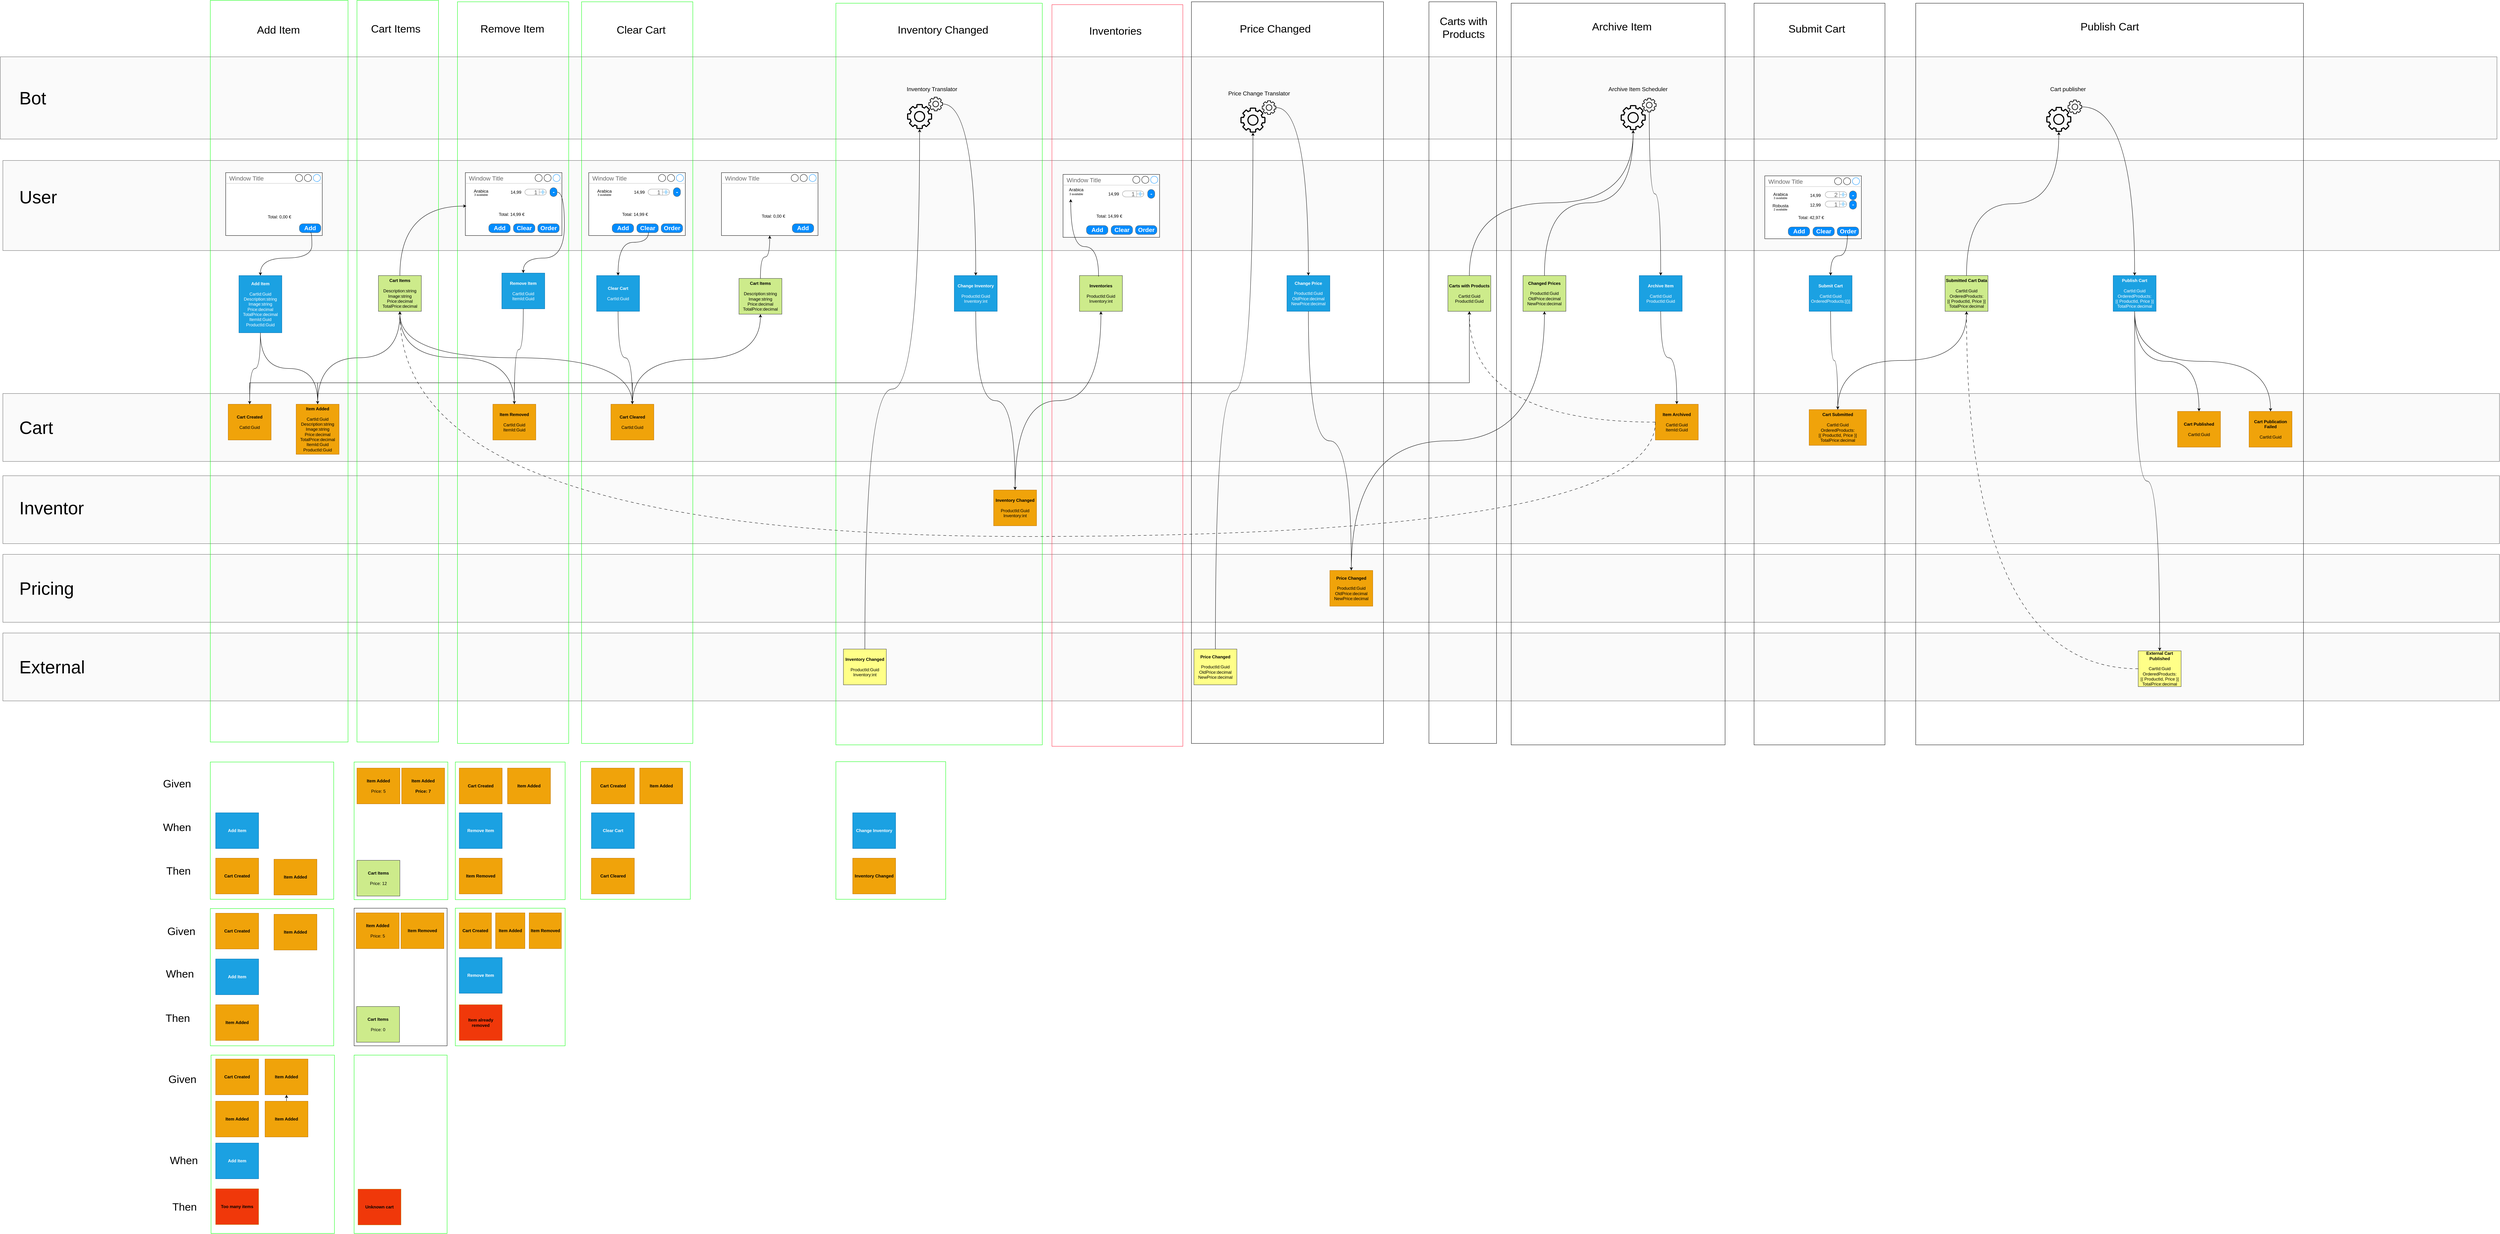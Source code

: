 <mxfile version="26.0.16">
  <diagram name="Page-1" id="xVLohdDUBPAaQV3EGwE7">
    <mxGraphModel dx="3407" dy="2335" grid="0" gridSize="10" guides="1" tooltips="1" connect="1" arrows="1" fold="1" page="0" pageScale="1" pageWidth="850" pageHeight="1100" math="0" shadow="0">
      <root>
        <mxCell id="0" />
        <mxCell id="1" style="locked=1;" parent="0" />
        <mxCell id="ByxKJx8sGJnM6fiIf0L5-66" value="" style="rounded=0;whiteSpace=wrap;html=1;fillColor=light-dark(#fafafa, #1a1a1a);fontColor=#333333;strokeColor=#666666;" parent="1" vertex="1">
          <mxGeometry x="-500" y="1200" width="6980" height="190" as="geometry" />
        </mxCell>
        <mxCell id="ByxKJx8sGJnM6fiIf0L5-65" value="" style="rounded=0;whiteSpace=wrap;html=1;fillColor=light-dark(#fafafa, #1a1a1a);fontColor=#333333;strokeColor=#666666;" parent="1" vertex="1">
          <mxGeometry x="-500" y="980" width="6980" height="190" as="geometry" />
        </mxCell>
        <mxCell id="ByxKJx8sGJnM6fiIf0L5-64" value="" style="rounded=0;whiteSpace=wrap;html=1;fillColor=light-dark(#fafafa, #1a1a1a);fontColor=#333333;strokeColor=#666666;" parent="1" vertex="1">
          <mxGeometry x="-500" y="760" width="6980" height="190" as="geometry" />
        </mxCell>
        <mxCell id="ByxKJx8sGJnM6fiIf0L5-63" value="" style="rounded=0;whiteSpace=wrap;html=1;fillColor=light-dark(#fafafa, #1a1a1a);fontColor=#333333;strokeColor=#666666;" parent="1" vertex="1">
          <mxGeometry x="-500" y="530" width="6980" height="190" as="geometry" />
        </mxCell>
        <mxCell id="ByxKJx8sGJnM6fiIf0L5-60" value="" style="rounded=0;whiteSpace=wrap;html=1;fillColor=light-dark(#fafafa, #1a1a1a);fontColor=#333333;strokeColor=#666666;" parent="1" vertex="1">
          <mxGeometry x="-507" y="-412" width="6980" height="230" as="geometry" />
        </mxCell>
        <mxCell id="ByxKJx8sGJnM6fiIf0L5-59" value="" style="rounded=0;whiteSpace=wrap;html=1;fillColor=#FAFAFA;fontColor=#333333;strokeColor=#666666;" parent="1" vertex="1">
          <mxGeometry x="-500" y="-122" width="6980" height="252" as="geometry" />
        </mxCell>
        <mxCell id="ByxKJx8sGJnM6fiIf0L5-1" value="&lt;b&gt;Add Item&lt;/b&gt;&lt;div&gt;&lt;b&gt;&lt;br&gt;&lt;/b&gt;&lt;div&gt;&lt;span style=&quot;background-color: transparent; color: light-dark(rgb(255, 255, 255), rgb(18, 18, 18));&quot;&gt;CartId:Guid&lt;/span&gt;&lt;br&gt;&lt;/div&gt;&lt;div&gt;Description:string&lt;/div&gt;&lt;div&gt;Image:string&lt;/div&gt;&lt;div&gt;Price:decimal&lt;/div&gt;&lt;div&gt;TotalPrice:decimal&lt;/div&gt;&lt;div&gt;ItemId:Guid&lt;/div&gt;&lt;div&gt;ProductId:Guid&lt;/div&gt;&lt;/div&gt;" style="rounded=0;whiteSpace=wrap;html=1;fillColor=#1ba1e2;fontColor=#ffffff;strokeColor=#006EAF;" parent="1" vertex="1">
          <mxGeometry x="160" y="200" width="120" height="160" as="geometry" />
        </mxCell>
        <mxCell id="ByxKJx8sGJnM6fiIf0L5-2" value="&lt;b&gt;Item Added&lt;/b&gt;&lt;div&gt;&lt;b&gt;&lt;br&gt;&lt;/b&gt;&lt;/div&gt;&lt;div&gt;&lt;div&gt;&lt;font style=&quot;color: rgb(0, 0, 0);&quot;&gt;&lt;span style=&quot;background-color: transparent;&quot;&gt;CartId:Guid&lt;/span&gt;&lt;br&gt;&lt;/font&gt;&lt;/div&gt;&lt;div style=&quot;color: rgb(255, 255, 255);&quot;&gt;&lt;font style=&quot;color: rgb(0, 0, 0);&quot;&gt;Description:string&lt;/font&gt;&lt;/div&gt;&lt;div style=&quot;color: rgb(255, 255, 255);&quot;&gt;&lt;font style=&quot;color: rgb(0, 0, 0);&quot;&gt;Image:string&lt;/font&gt;&lt;/div&gt;&lt;div style=&quot;color: rgb(255, 255, 255);&quot;&gt;&lt;font style=&quot;color: rgb(0, 0, 0);&quot;&gt;Price:decimal&lt;/font&gt;&lt;/div&gt;&lt;div style=&quot;color: rgb(255, 255, 255);&quot;&gt;&lt;font style=&quot;color: rgb(0, 0, 0);&quot;&gt;TotalPrice:decimal&lt;/font&gt;&lt;/div&gt;&lt;div style=&quot;color: rgb(255, 255, 255);&quot;&gt;&lt;font style=&quot;color: rgb(0, 0, 0);&quot;&gt;ItemId:Guid&lt;/font&gt;&lt;/div&gt;&lt;div style=&quot;color: rgb(255, 255, 255);&quot;&gt;&lt;font style=&quot;color: rgb(0, 0, 0);&quot;&gt;ProductId:Guid&lt;/font&gt;&lt;/div&gt;&lt;/div&gt;" style="rounded=0;whiteSpace=wrap;html=1;fillColor=#f0a30a;strokeColor=#BD7000;fontColor=#000000;" parent="1" vertex="1">
          <mxGeometry x="320" y="560" width="120" height="140" as="geometry" />
        </mxCell>
        <mxCell id="ByxKJx8sGJnM6fiIf0L5-3" value="&lt;b&gt;Cart Created&lt;/b&gt;&lt;div&gt;&lt;br&gt;&lt;/div&gt;&lt;div&gt;CatId:Guid&lt;/div&gt;" style="rounded=0;whiteSpace=wrap;html=1;fillColor=#f0a30a;strokeColor=#BD7000;fontColor=#000000;" parent="1" vertex="1">
          <mxGeometry x="130" y="560" width="120" height="100" as="geometry" />
        </mxCell>
        <mxCell id="ByxKJx8sGJnM6fiIf0L5-4" value="" style="endArrow=classic;html=1;rounded=0;fontFamily=Helvetica;fontSize=12;fontColor=default;fontStyle=0;curved=1;edgeStyle=orthogonalEdgeStyle;exitX=0.5;exitY=1;exitDx=0;exitDy=0;entryX=0.5;entryY=0;entryDx=0;entryDy=0;" parent="1" source="ByxKJx8sGJnM6fiIf0L5-1" target="ByxKJx8sGJnM6fiIf0L5-3" edge="1">
          <mxGeometry width="50" height="50" relative="1" as="geometry">
            <mxPoint x="150" y="410" as="sourcePoint" />
            <mxPoint x="200" y="490" as="targetPoint" />
          </mxGeometry>
        </mxCell>
        <mxCell id="ByxKJx8sGJnM6fiIf0L5-5" value="" style="endArrow=classic;html=1;rounded=0;fontFamily=Helvetica;fontSize=12;fontColor=default;fontStyle=0;curved=1;edgeStyle=orthogonalEdgeStyle;exitX=0.5;exitY=1;exitDx=0;exitDy=0;entryX=0.5;entryY=0;entryDx=0;entryDy=0;" parent="1" source="ByxKJx8sGJnM6fiIf0L5-1" target="ByxKJx8sGJnM6fiIf0L5-2" edge="1">
          <mxGeometry width="50" height="50" relative="1" as="geometry">
            <mxPoint x="390" y="420" as="sourcePoint" />
            <mxPoint x="440" y="500" as="targetPoint" />
          </mxGeometry>
        </mxCell>
        <mxCell id="ByxKJx8sGJnM6fiIf0L5-6" value="&lt;b&gt;Cart Items&lt;/b&gt;&lt;div&gt;&lt;br&gt;&lt;/div&gt;&lt;div&gt;Description:string&lt;/div&gt;&lt;div&gt;Image:string&lt;/div&gt;&lt;div&gt;Price:decimal&lt;/div&gt;&lt;div&gt;TotalPrice:decimal&lt;/div&gt;" style="rounded=0;whiteSpace=wrap;html=1;fillColor=#cdeb8b;strokeColor=#36393d;" parent="1" vertex="1">
          <mxGeometry x="550" y="200" width="120" height="100" as="geometry" />
        </mxCell>
        <mxCell id="ByxKJx8sGJnM6fiIf0L5-8" value="" style="endArrow=classic;html=1;rounded=0;fontFamily=Helvetica;fontSize=12;fontColor=default;fontStyle=0;curved=1;edgeStyle=orthogonalEdgeStyle;exitX=0.5;exitY=0;exitDx=0;exitDy=0;entryX=0.5;entryY=1;entryDx=0;entryDy=0;" parent="1" source="ByxKJx8sGJnM6fiIf0L5-2" target="ByxKJx8sGJnM6fiIf0L5-6" edge="1">
          <mxGeometry width="50" height="50" relative="1" as="geometry">
            <mxPoint x="560" y="420" as="sourcePoint" />
            <mxPoint x="610" y="500" as="targetPoint" />
          </mxGeometry>
        </mxCell>
        <mxCell id="ByxKJx8sGJnM6fiIf0L5-9" value="&lt;b&gt;Remove Item&lt;/b&gt;&lt;div&gt;&lt;br&gt;&lt;/div&gt;&lt;div&gt;CartId:Guid&lt;/div&gt;&lt;div&gt;ItemId:Guid&lt;/div&gt;" style="rounded=0;whiteSpace=wrap;html=1;fillColor=#1ba1e2;fontColor=#ffffff;strokeColor=#006EAF;" parent="1" vertex="1">
          <mxGeometry x="895" y="193" width="120" height="100" as="geometry" />
        </mxCell>
        <mxCell id="ByxKJx8sGJnM6fiIf0L5-10" value="&lt;b&gt;Item Removed&lt;/b&gt;&lt;div&gt;&lt;br&gt;&lt;/div&gt;&lt;div&gt;CartId:Guid&lt;/div&gt;&lt;div&gt;ItemId:Guid&lt;/div&gt;" style="rounded=0;whiteSpace=wrap;html=1;fillColor=#f0a30a;strokeColor=#BD7000;fontColor=#000000;" parent="1" vertex="1">
          <mxGeometry x="870" y="560" width="120" height="100" as="geometry" />
        </mxCell>
        <mxCell id="ByxKJx8sGJnM6fiIf0L5-11" value="&lt;b&gt;Clear Cart&lt;/b&gt;&lt;div&gt;&lt;br&gt;&lt;/div&gt;&lt;div&gt;CartId:Guid&lt;/div&gt;" style="rounded=0;whiteSpace=wrap;html=1;fillColor=#1ba1e2;fontColor=#ffffff;strokeColor=#006EAF;" parent="1" vertex="1">
          <mxGeometry x="1160" y="200" width="120" height="100" as="geometry" />
        </mxCell>
        <mxCell id="ByxKJx8sGJnM6fiIf0L5-12" value="&lt;b&gt;Cart Cleared&lt;/b&gt;&lt;div&gt;&lt;br&gt;&lt;/div&gt;&lt;div&gt;CartId:Guid&lt;/div&gt;" style="rounded=0;whiteSpace=wrap;html=1;fillColor=#f0a30a;strokeColor=#BD7000;fontColor=#000000;" parent="1" vertex="1">
          <mxGeometry x="1200" y="560" width="120" height="100" as="geometry" />
        </mxCell>
        <mxCell id="ByxKJx8sGJnM6fiIf0L5-13" value="" style="endArrow=classic;html=1;rounded=0;fontFamily=Helvetica;fontSize=12;fontColor=default;fontStyle=0;curved=1;edgeStyle=orthogonalEdgeStyle;exitX=0.5;exitY=1;exitDx=0;exitDy=0;entryX=0.5;entryY=0;entryDx=0;entryDy=0;" parent="1" source="ByxKJx8sGJnM6fiIf0L5-9" target="ByxKJx8sGJnM6fiIf0L5-10" edge="1">
          <mxGeometry width="50" height="50" relative="1" as="geometry">
            <mxPoint x="940" y="470" as="sourcePoint" />
            <mxPoint x="990" y="550" as="targetPoint" />
            <Array as="points">
              <mxPoint x="955" y="407" />
              <mxPoint x="930" y="407" />
            </Array>
          </mxGeometry>
        </mxCell>
        <mxCell id="ByxKJx8sGJnM6fiIf0L5-14" value="" style="endArrow=classic;html=1;rounded=0;fontFamily=Helvetica;fontSize=12;fontColor=default;fontStyle=0;curved=1;edgeStyle=orthogonalEdgeStyle;exitX=0.5;exitY=1;exitDx=0;exitDy=0;entryX=0.5;entryY=0;entryDx=0;entryDy=0;" parent="1" source="ByxKJx8sGJnM6fiIf0L5-11" target="ByxKJx8sGJnM6fiIf0L5-12" edge="1">
          <mxGeometry width="50" height="50" relative="1" as="geometry">
            <mxPoint x="1150" y="360" as="sourcePoint" />
            <mxPoint x="1200" y="440" as="targetPoint" />
          </mxGeometry>
        </mxCell>
        <mxCell id="ByxKJx8sGJnM6fiIf0L5-15" value="" style="endArrow=classic;html=1;rounded=0;fontFamily=Helvetica;fontSize=12;fontColor=default;fontStyle=0;curved=1;edgeStyle=orthogonalEdgeStyle;exitX=0.5;exitY=0;exitDx=0;exitDy=0;entryX=0.5;entryY=1;entryDx=0;entryDy=0;" parent="1" source="ByxKJx8sGJnM6fiIf0L5-10" target="ByxKJx8sGJnM6fiIf0L5-6" edge="1">
          <mxGeometry width="50" height="50" relative="1" as="geometry">
            <mxPoint x="790" y="500" as="sourcePoint" />
            <mxPoint x="840" y="580" as="targetPoint" />
          </mxGeometry>
        </mxCell>
        <mxCell id="ByxKJx8sGJnM6fiIf0L5-16" value="" style="endArrow=classic;html=1;rounded=0;fontFamily=Helvetica;fontSize=12;fontColor=default;fontStyle=0;curved=1;edgeStyle=orthogonalEdgeStyle;exitX=0.5;exitY=0;exitDx=0;exitDy=0;entryX=0.5;entryY=1;entryDx=0;entryDy=0;" parent="1" source="ByxKJx8sGJnM6fiIf0L5-12" target="ByxKJx8sGJnM6fiIf0L5-6" edge="1">
          <mxGeometry width="50" height="50" relative="1" as="geometry">
            <mxPoint x="1240" y="550" as="sourcePoint" />
            <mxPoint x="1290" y="630" as="targetPoint" />
          </mxGeometry>
        </mxCell>
        <mxCell id="ByxKJx8sGJnM6fiIf0L5-17" value="" style="group" parent="1" vertex="1" connectable="0">
          <mxGeometry x="2028" y="-300" width="100" height="90" as="geometry" />
        </mxCell>
        <mxCell id="ByxKJx8sGJnM6fiIf0L5-18" value="" style="sketch=0;outlineConnect=0;fillColor=#000000;strokeColor=#000000;dashed=0;verticalLabelPosition=bottom;verticalAlign=top;align=center;html=1;fontSize=12;fontStyle=0;aspect=fixed;pointerEvents=1;shape=mxgraph.aws4.gear;" parent="ByxKJx8sGJnM6fiIf0L5-17" vertex="1">
          <mxGeometry y="20" width="70" height="70" as="geometry" />
        </mxCell>
        <mxCell id="ByxKJx8sGJnM6fiIf0L5-19" value="" style="sketch=0;outlineConnect=0;fillColor=#000000;strokeColor=#000000;dashed=0;verticalLabelPosition=bottom;verticalAlign=top;align=center;html=1;fontSize=12;fontStyle=0;aspect=fixed;pointerEvents=1;shape=mxgraph.aws4.gear;" parent="ByxKJx8sGJnM6fiIf0L5-17" vertex="1">
          <mxGeometry x="60" width="40" height="40" as="geometry" />
        </mxCell>
        <mxCell id="ByxKJx8sGJnM6fiIf0L5-20" value="&lt;b&gt;Change Inventory&lt;/b&gt;&lt;div&gt;&lt;br&gt;&lt;/div&gt;&lt;div&gt;ProductId:Guid&lt;/div&gt;&lt;div&gt;Inventory:int&lt;/div&gt;" style="rounded=0;whiteSpace=wrap;html=1;fillColor=#1ba1e2;fontColor=#ffffff;strokeColor=#006EAF;" parent="1" vertex="1">
          <mxGeometry x="2160" y="200" width="120" height="100" as="geometry" />
        </mxCell>
        <mxCell id="ByxKJx8sGJnM6fiIf0L5-21" value="&lt;b&gt;Inventory Changed&lt;/b&gt;&lt;div&gt;&lt;b&gt;&lt;br&gt;&lt;/b&gt;&lt;/div&gt;&lt;div&gt;&lt;div&gt;ProductId:Guid&lt;/div&gt;&lt;div&gt;Inventory:int&lt;/div&gt;&lt;/div&gt;" style="rounded=0;whiteSpace=wrap;html=1;fillColor=#f0a30a;strokeColor=#BD7000;fontColor=#000000;" parent="1" vertex="1">
          <mxGeometry x="2270" y="800" width="120" height="100" as="geometry" />
        </mxCell>
        <mxCell id="ByxKJx8sGJnM6fiIf0L5-22" value="&lt;b&gt;Inventory Changed&lt;/b&gt;&lt;div&gt;&lt;br&gt;&lt;/div&gt;&lt;div&gt;ProductId:Guid&lt;/div&gt;&lt;div&gt;Inventory:int&lt;/div&gt;" style="rounded=0;whiteSpace=wrap;html=1;fillColor=#ffff88;strokeColor=#36393d;" parent="1" vertex="1">
          <mxGeometry x="1850" y="1245" width="120" height="100" as="geometry" />
        </mxCell>
        <mxCell id="ByxKJx8sGJnM6fiIf0L5-23" value="" style="endArrow=classic;html=1;rounded=0;fontFamily=Helvetica;fontSize=12;fontColor=default;fontStyle=0;curved=1;edgeStyle=orthogonalEdgeStyle;exitX=0.5;exitY=0;exitDx=0;exitDy=0;" parent="1" source="ByxKJx8sGJnM6fiIf0L5-22" target="ByxKJx8sGJnM6fiIf0L5-18" edge="1">
          <mxGeometry width="50" height="50" relative="1" as="geometry">
            <mxPoint x="1830" y="760" as="sourcePoint" />
            <mxPoint x="1770" y="10" as="targetPoint" />
          </mxGeometry>
        </mxCell>
        <mxCell id="ByxKJx8sGJnM6fiIf0L5-24" value="" style="endArrow=classic;html=1;rounded=0;fontFamily=Helvetica;fontSize=12;fontColor=default;fontStyle=0;curved=1;edgeStyle=orthogonalEdgeStyle;entryX=0.5;entryY=0;entryDx=0;entryDy=0;" parent="1" source="ByxKJx8sGJnM6fiIf0L5-19" target="ByxKJx8sGJnM6fiIf0L5-20" edge="1">
          <mxGeometry width="50" height="50" relative="1" as="geometry">
            <mxPoint x="2250" y="150" as="sourcePoint" />
            <mxPoint x="2300" y="230" as="targetPoint" />
          </mxGeometry>
        </mxCell>
        <mxCell id="ByxKJx8sGJnM6fiIf0L5-25" value="" style="endArrow=classic;html=1;rounded=0;fontFamily=Helvetica;fontSize=12;fontColor=default;fontStyle=0;curved=1;edgeStyle=orthogonalEdgeStyle;exitX=0.5;exitY=1;exitDx=0;exitDy=0;entryX=0.5;entryY=0;entryDx=0;entryDy=0;" parent="1" source="ByxKJx8sGJnM6fiIf0L5-20" target="ByxKJx8sGJnM6fiIf0L5-21" edge="1">
          <mxGeometry width="50" height="50" relative="1" as="geometry">
            <mxPoint x="2200" y="450" as="sourcePoint" />
            <mxPoint x="2250" y="530" as="targetPoint" />
          </mxGeometry>
        </mxCell>
        <mxCell id="ByxKJx8sGJnM6fiIf0L5-26" value="" style="group" parent="1" vertex="1" connectable="0">
          <mxGeometry x="2960" y="-290" width="100" height="90" as="geometry" />
        </mxCell>
        <mxCell id="ByxKJx8sGJnM6fiIf0L5-27" value="" style="sketch=0;outlineConnect=0;fillColor=#000000;strokeColor=#000000;dashed=0;verticalLabelPosition=bottom;verticalAlign=top;align=center;html=1;fontSize=12;fontStyle=0;aspect=fixed;pointerEvents=1;shape=mxgraph.aws4.gear;" parent="ByxKJx8sGJnM6fiIf0L5-26" vertex="1">
          <mxGeometry y="20" width="70" height="70" as="geometry" />
        </mxCell>
        <mxCell id="ByxKJx8sGJnM6fiIf0L5-28" value="" style="sketch=0;outlineConnect=0;fillColor=#000000;strokeColor=#000000;dashed=0;verticalLabelPosition=bottom;verticalAlign=top;align=center;html=1;fontSize=12;fontStyle=0;aspect=fixed;pointerEvents=1;shape=mxgraph.aws4.gear;" parent="ByxKJx8sGJnM6fiIf0L5-26" vertex="1">
          <mxGeometry x="60" width="40" height="40" as="geometry" />
        </mxCell>
        <mxCell id="ByxKJx8sGJnM6fiIf0L5-29" value="&lt;b&gt;Price Changed&lt;/b&gt;&lt;div&gt;&lt;br&gt;&lt;/div&gt;&lt;div&gt;ProductId:Guid&lt;/div&gt;&lt;div&gt;OldPrice:decimal&lt;/div&gt;&lt;div&gt;NewPrice:decimal&lt;/div&gt;" style="rounded=0;whiteSpace=wrap;html=1;fillColor=#ffff88;strokeColor=#36393d;" parent="1" vertex="1">
          <mxGeometry x="2830" y="1245" width="120" height="100" as="geometry" />
        </mxCell>
        <mxCell id="ByxKJx8sGJnM6fiIf0L5-30" value="&lt;b&gt;Price Changed&lt;/b&gt;&lt;div&gt;&lt;br&gt;&lt;/div&gt;&lt;div&gt;ProductId:Guid&lt;/div&gt;&lt;div&gt;OldPrice:decimal&lt;/div&gt;&lt;div&gt;NewPrice:decimal&lt;/div&gt;" style="rounded=0;whiteSpace=wrap;html=1;fillColor=#f0a30a;strokeColor=#BD7000;fontColor=#000000;" parent="1" vertex="1">
          <mxGeometry x="3210" y="1025" width="120" height="100" as="geometry" />
        </mxCell>
        <mxCell id="ByxKJx8sGJnM6fiIf0L5-31" value="&lt;b&gt;Change Price&lt;/b&gt;&lt;div&gt;&lt;br&gt;&lt;/div&gt;&lt;div&gt;ProductId:Guid&lt;/div&gt;&lt;div&gt;OldPrice:decimal&lt;/div&gt;&lt;div&gt;NewPrice:decimal&lt;/div&gt;" style="rounded=0;whiteSpace=wrap;html=1;fillColor=#1ba1e2;fontColor=#ffffff;strokeColor=#006EAF;" parent="1" vertex="1">
          <mxGeometry x="3090" y="200" width="120" height="100" as="geometry" />
        </mxCell>
        <mxCell id="ByxKJx8sGJnM6fiIf0L5-32" value="&lt;b&gt;Carts with Products&lt;/b&gt;&lt;div&gt;&lt;br&gt;&lt;/div&gt;&lt;div&gt;CartId:Guid&lt;/div&gt;&lt;div&gt;ProductId:Guid&lt;/div&gt;" style="rounded=0;whiteSpace=wrap;html=1;fillColor=#cdeb8b;strokeColor=#36393d;" parent="1" vertex="1">
          <mxGeometry x="3540" y="200" width="120" height="100" as="geometry" />
        </mxCell>
        <mxCell id="ByxKJx8sGJnM6fiIf0L5-33" value="&lt;b&gt;Changed Prices&lt;/b&gt;&lt;div&gt;&lt;br&gt;&lt;/div&gt;&lt;div&gt;ProductId:Guid&lt;/div&gt;&lt;div&gt;OldPrice:decimal&lt;/div&gt;&lt;div&gt;NewPrice:decimal&lt;/div&gt;" style="rounded=0;whiteSpace=wrap;html=1;fillColor=#cdeb8b;strokeColor=#36393d;" parent="1" vertex="1">
          <mxGeometry x="3750" y="200" width="120" height="100" as="geometry" />
        </mxCell>
        <mxCell id="ByxKJx8sGJnM6fiIf0L5-34" value="&lt;b&gt;Archive Item&lt;/b&gt;&lt;div&gt;&lt;br&gt;&lt;/div&gt;&lt;div&gt;CartId:Guid&lt;/div&gt;&lt;div&gt;ProductId:Guid&lt;/div&gt;" style="rounded=0;whiteSpace=wrap;html=1;fillColor=#1ba1e2;fontColor=#ffffff;strokeColor=#006EAF;" parent="1" vertex="1">
          <mxGeometry x="4075" y="200" width="120" height="100" as="geometry" />
        </mxCell>
        <mxCell id="ByxKJx8sGJnM6fiIf0L5-35" value="&lt;b&gt;Item Archived&lt;/b&gt;&lt;div&gt;&lt;br&gt;&lt;/div&gt;&lt;div&gt;CartId:Guid&lt;/div&gt;&lt;div&gt;ItemId:Guid&lt;/div&gt;" style="rounded=0;whiteSpace=wrap;html=1;fillColor=#f0a30a;strokeColor=#BD7000;fontColor=#000000;" parent="1" vertex="1">
          <mxGeometry x="4120" y="560" width="120" height="100" as="geometry" />
        </mxCell>
        <mxCell id="ByxKJx8sGJnM6fiIf0L5-36" value="" style="endArrow=classic;html=1;rounded=0;fontFamily=Helvetica;fontSize=12;fontColor=default;fontStyle=0;curved=1;edgeStyle=orthogonalEdgeStyle;exitX=0.5;exitY=0;exitDx=0;exitDy=0;" parent="1" source="ByxKJx8sGJnM6fiIf0L5-29" target="ByxKJx8sGJnM6fiIf0L5-27" edge="1">
          <mxGeometry width="50" height="50" relative="1" as="geometry">
            <mxPoint x="2900" y="610" as="sourcePoint" />
            <mxPoint x="2910" y="180" as="targetPoint" />
          </mxGeometry>
        </mxCell>
        <mxCell id="ByxKJx8sGJnM6fiIf0L5-37" value="" style="endArrow=classic;html=1;rounded=0;fontFamily=Helvetica;fontSize=12;fontColor=default;fontStyle=0;curved=1;edgeStyle=orthogonalEdgeStyle;entryX=0.5;entryY=0;entryDx=0;entryDy=0;" parent="1" source="ByxKJx8sGJnM6fiIf0L5-28" target="ByxKJx8sGJnM6fiIf0L5-31" edge="1">
          <mxGeometry width="50" height="50" relative="1" as="geometry">
            <mxPoint x="3260" y="50" as="sourcePoint" />
            <mxPoint x="3310" y="130" as="targetPoint" />
          </mxGeometry>
        </mxCell>
        <mxCell id="ByxKJx8sGJnM6fiIf0L5-38" value="" style="endArrow=classic;html=1;rounded=0;fontFamily=Helvetica;fontSize=12;fontColor=default;fontStyle=0;curved=1;edgeStyle=orthogonalEdgeStyle;exitX=0.5;exitY=1;exitDx=0;exitDy=0;entryX=0.5;entryY=0;entryDx=0;entryDy=0;" parent="1" source="ByxKJx8sGJnM6fiIf0L5-31" target="ByxKJx8sGJnM6fiIf0L5-30" edge="1">
          <mxGeometry width="50" height="50" relative="1" as="geometry">
            <mxPoint x="3230" y="480" as="sourcePoint" />
            <mxPoint x="3280" y="560" as="targetPoint" />
          </mxGeometry>
        </mxCell>
        <mxCell id="ByxKJx8sGJnM6fiIf0L5-39" value="" style="endArrow=classic;html=1;rounded=0;fontFamily=Helvetica;fontSize=12;fontColor=default;fontStyle=0;curved=1;edgeStyle=orthogonalEdgeStyle;exitX=0.5;exitY=0;exitDx=0;exitDy=0;entryX=0.5;entryY=1;entryDx=0;entryDy=0;" parent="1" source="ByxKJx8sGJnM6fiIf0L5-30" target="ByxKJx8sGJnM6fiIf0L5-33" edge="1">
          <mxGeometry width="50" height="50" relative="1" as="geometry">
            <mxPoint x="3390" y="570" as="sourcePoint" />
            <mxPoint x="3440" y="650" as="targetPoint" />
          </mxGeometry>
        </mxCell>
        <mxCell id="ByxKJx8sGJnM6fiIf0L5-40" value="" style="endArrow=classic;html=1;rounded=0;fontFamily=Helvetica;fontSize=12;fontColor=default;fontStyle=0;curved=1;edgeStyle=orthogonalEdgeStyle;exitX=0;exitY=0.5;exitDx=0;exitDy=0;entryX=0.5;entryY=1;entryDx=0;entryDy=0;dashed=1;dashPattern=8 8;" parent="1" source="ByxKJx8sGJnM6fiIf0L5-35" target="ByxKJx8sGJnM6fiIf0L5-32" edge="1">
          <mxGeometry width="50" height="50" relative="1" as="geometry">
            <mxPoint x="3670" y="690" as="sourcePoint" />
            <mxPoint x="3720" y="770" as="targetPoint" />
          </mxGeometry>
        </mxCell>
        <mxCell id="ByxKJx8sGJnM6fiIf0L5-41" value="" style="endArrow=classic;html=1;rounded=0;fontFamily=Helvetica;fontSize=12;fontColor=default;fontStyle=0;curved=1;edgeStyle=orthogonalEdgeStyle;exitX=0.5;exitY=1;exitDx=0;exitDy=0;entryX=0.5;entryY=0;entryDx=0;entryDy=0;" parent="1" source="ByxKJx8sGJnM6fiIf0L5-34" target="ByxKJx8sGJnM6fiIf0L5-35" edge="1">
          <mxGeometry width="50" height="50" relative="1" as="geometry">
            <mxPoint x="4070" y="540" as="sourcePoint" />
            <mxPoint x="4120" y="620" as="targetPoint" />
          </mxGeometry>
        </mxCell>
        <mxCell id="ByxKJx8sGJnM6fiIf0L5-42" value="" style="group" parent="1" vertex="1" connectable="0">
          <mxGeometry x="4023" y="-297" width="100" height="90" as="geometry" />
        </mxCell>
        <mxCell id="ByxKJx8sGJnM6fiIf0L5-43" value="" style="sketch=0;outlineConnect=0;fillColor=#000000;strokeColor=#000000;dashed=0;verticalLabelPosition=bottom;verticalAlign=top;align=center;html=1;fontSize=12;fontStyle=0;aspect=fixed;pointerEvents=1;shape=mxgraph.aws4.gear;" parent="ByxKJx8sGJnM6fiIf0L5-42" vertex="1">
          <mxGeometry y="20" width="70" height="70" as="geometry" />
        </mxCell>
        <mxCell id="ByxKJx8sGJnM6fiIf0L5-44" value="" style="sketch=0;outlineConnect=0;fillColor=#000000;strokeColor=#000000;dashed=0;verticalLabelPosition=bottom;verticalAlign=top;align=center;html=1;fontSize=12;fontStyle=0;aspect=fixed;pointerEvents=1;shape=mxgraph.aws4.gear;" parent="ByxKJx8sGJnM6fiIf0L5-42" vertex="1">
          <mxGeometry x="60" width="40" height="40" as="geometry" />
        </mxCell>
        <mxCell id="ByxKJx8sGJnM6fiIf0L5-45" value="" style="endArrow=classic;html=1;rounded=0;fontFamily=Helvetica;fontSize=12;fontColor=default;fontStyle=0;curved=1;edgeStyle=orthogonalEdgeStyle;exitX=0.5;exitY=0;exitDx=0;exitDy=0;" parent="1" source="ByxKJx8sGJnM6fiIf0L5-32" target="ByxKJx8sGJnM6fiIf0L5-43" edge="1">
          <mxGeometry width="50" height="50" relative="1" as="geometry">
            <mxPoint x="3630" y="100" as="sourcePoint" />
            <mxPoint x="3680" y="180" as="targetPoint" />
          </mxGeometry>
        </mxCell>
        <mxCell id="ByxKJx8sGJnM6fiIf0L5-46" value="" style="endArrow=classic;html=1;rounded=0;fontFamily=Helvetica;fontSize=12;fontColor=default;fontStyle=0;curved=1;edgeStyle=orthogonalEdgeStyle;exitX=0.5;exitY=0;exitDx=0;exitDy=0;" parent="1" source="ByxKJx8sGJnM6fiIf0L5-33" target="ByxKJx8sGJnM6fiIf0L5-43" edge="1">
          <mxGeometry width="50" height="50" relative="1" as="geometry">
            <mxPoint x="3780" y="240" as="sourcePoint" />
            <mxPoint x="3830" y="320" as="targetPoint" />
          </mxGeometry>
        </mxCell>
        <mxCell id="ByxKJx8sGJnM6fiIf0L5-47" value="" style="endArrow=classic;html=1;rounded=0;fontFamily=Helvetica;fontSize=12;fontColor=default;fontStyle=0;curved=1;edgeStyle=orthogonalEdgeStyle;entryX=0.5;entryY=0;entryDx=0;entryDy=0;" parent="1" source="ByxKJx8sGJnM6fiIf0L5-44" target="ByxKJx8sGJnM6fiIf0L5-34" edge="1">
          <mxGeometry width="50" height="50" relative="1" as="geometry">
            <mxPoint x="4180" y="30" as="sourcePoint" />
            <mxPoint x="4230" y="110" as="targetPoint" />
          </mxGeometry>
        </mxCell>
        <mxCell id="ByxKJx8sGJnM6fiIf0L5-48" value="" style="endArrow=classic;html=1;rounded=0;exitX=0.5;exitY=0;exitDx=0;exitDy=0;edgeStyle=orthogonalEdgeStyle;entryX=0.5;entryY=1;entryDx=0;entryDy=0;" parent="1" source="ByxKJx8sGJnM6fiIf0L5-12" target="ByxKJx8sGJnM6fiIf0L5-32" edge="1">
          <mxGeometry width="50" height="50" relative="1" as="geometry">
            <mxPoint x="1310" y="480" as="sourcePoint" />
            <mxPoint x="1360" y="430" as="targetPoint" />
            <Array as="points">
              <mxPoint x="1260" y="500" />
              <mxPoint x="3600" y="500" />
            </Array>
          </mxGeometry>
        </mxCell>
        <mxCell id="ByxKJx8sGJnM6fiIf0L5-49" value="&lt;b&gt;Inventories&lt;/b&gt;&lt;div&gt;&lt;br&gt;&lt;/div&gt;&lt;div&gt;ProductId:Guid&lt;/div&gt;&lt;div&gt;Inventory:int&lt;/div&gt;" style="rounded=0;whiteSpace=wrap;html=1;fillColor=#cdeb8b;strokeColor=#36393d;" parent="1" vertex="1">
          <mxGeometry x="2510" y="200" width="120" height="100" as="geometry" />
        </mxCell>
        <mxCell id="ByxKJx8sGJnM6fiIf0L5-50" value="" style="endArrow=classic;html=1;rounded=0;fontFamily=Helvetica;fontSize=12;fontColor=default;fontStyle=0;curved=1;edgeStyle=orthogonalEdgeStyle;exitX=0.5;exitY=0;exitDx=0;exitDy=0;entryX=0.5;entryY=1;entryDx=0;entryDy=0;" parent="1" source="ByxKJx8sGJnM6fiIf0L5-21" target="ByxKJx8sGJnM6fiIf0L5-49" edge="1">
          <mxGeometry width="50" height="50" relative="1" as="geometry">
            <mxPoint x="2440" y="580" as="sourcePoint" />
            <mxPoint x="2490" y="660" as="targetPoint" />
          </mxGeometry>
        </mxCell>
        <mxCell id="ByxKJx8sGJnM6fiIf0L5-51" value="&lt;font style=&quot;font-size: 16px;&quot;&gt;Inventory Translator&lt;/font&gt;" style="text;strokeColor=none;fillColor=none;align=left;verticalAlign=middle;spacingLeft=4;spacingRight=4;overflow=hidden;points=[[0,0.5],[1,0.5]];portConstraint=eastwest;rotatable=0;whiteSpace=wrap;html=1;" parent="1" vertex="1">
          <mxGeometry x="2021" y="-337" width="190" height="30" as="geometry" />
        </mxCell>
        <mxCell id="ByxKJx8sGJnM6fiIf0L5-52" value="&lt;font style=&quot;font-size: 16px;&quot;&gt;Price Change Translator&lt;/font&gt;" style="text;strokeColor=none;fillColor=none;align=left;verticalAlign=middle;spacingLeft=4;spacingRight=4;overflow=hidden;points=[[0,0.5],[1,0.5]];portConstraint=eastwest;rotatable=0;whiteSpace=wrap;html=1;" parent="1" vertex="1">
          <mxGeometry x="2920" y="-325" width="190" height="30" as="geometry" />
        </mxCell>
        <mxCell id="ByxKJx8sGJnM6fiIf0L5-53" value="&lt;font style=&quot;font-size: 16px;&quot;&gt;Archive Item Scheduler&lt;/font&gt;" style="text;strokeColor=none;fillColor=none;align=left;verticalAlign=middle;spacingLeft=4;spacingRight=4;overflow=hidden;points=[[0,0.5],[1,0.5]];portConstraint=eastwest;rotatable=0;whiteSpace=wrap;html=1;" parent="1" vertex="1">
          <mxGeometry x="3983" y="-337" width="190" height="30" as="geometry" />
        </mxCell>
        <mxCell id="ByxKJx8sGJnM6fiIf0L5-54" value="Window Title" style="strokeWidth=1;shadow=0;dashed=0;align=center;html=1;shape=mxgraph.mockup.containers.window;align=left;verticalAlign=top;spacingLeft=8;strokeColor2=#008cff;strokeColor3=#c4c4c4;fontColor=#666666;mainText=;fontSize=17;labelBackgroundColor=none;whiteSpace=wrap;" parent="1" vertex="1">
          <mxGeometry x="123" y="-88" width="270" height="176" as="geometry" />
        </mxCell>
        <mxCell id="ByxKJx8sGJnM6fiIf0L5-55" value="" style="endArrow=classic;html=1;rounded=0;exitX=0.5;exitY=0;exitDx=0;exitDy=0;entryX=0.5;entryY=1;entryDx=0;entryDy=0;edgeStyle=orthogonalEdgeStyle;" parent="1" source="ByxKJx8sGJnM6fiIf0L5-10" target="ByxKJx8sGJnM6fiIf0L5-32" edge="1">
          <mxGeometry width="50" height="50" relative="1" as="geometry">
            <mxPoint x="1160" y="950" as="sourcePoint" />
            <mxPoint x="3290" y="530" as="targetPoint" />
            <Array as="points">
              <mxPoint x="930" y="500" />
              <mxPoint x="3600" y="500" />
            </Array>
          </mxGeometry>
        </mxCell>
        <mxCell id="ByxKJx8sGJnM6fiIf0L5-56" value="" style="endArrow=classic;html=1;rounded=0;exitX=0.5;exitY=0;exitDx=0;exitDy=0;entryX=0.5;entryY=1;entryDx=0;entryDy=0;edgeStyle=orthogonalEdgeStyle;" parent="1" source="ByxKJx8sGJnM6fiIf0L5-2" target="ByxKJx8sGJnM6fiIf0L5-32" edge="1">
          <mxGeometry width="50" height="50" relative="1" as="geometry">
            <mxPoint x="460" y="940" as="sourcePoint" />
            <mxPoint x="2380" y="390" as="targetPoint" />
            <Array as="points">
              <mxPoint x="380" y="500" />
              <mxPoint x="3600" y="500" />
            </Array>
          </mxGeometry>
        </mxCell>
        <mxCell id="ByxKJx8sGJnM6fiIf0L5-57" value="" style="endArrow=classic;html=1;rounded=0;exitX=0.5;exitY=0;exitDx=0;exitDy=0;entryX=0.5;entryY=1;entryDx=0;entryDy=0;edgeStyle=orthogonalEdgeStyle;" parent="1" source="ByxKJx8sGJnM6fiIf0L5-3" target="ByxKJx8sGJnM6fiIf0L5-32" edge="1">
          <mxGeometry width="50" height="50" relative="1" as="geometry">
            <mxPoint x="480" y="890" as="sourcePoint" />
            <mxPoint x="2430" y="430" as="targetPoint" />
            <Array as="points">
              <mxPoint x="190" y="500" />
              <mxPoint x="3600" y="500" />
            </Array>
          </mxGeometry>
        </mxCell>
        <mxCell id="ByxKJx8sGJnM6fiIf0L5-58" value="" style="endArrow=classic;html=1;rounded=0;fontFamily=Helvetica;fontSize=12;fontColor=default;fontStyle=0;curved=1;edgeStyle=orthogonalEdgeStyle;exitX=0;exitY=0.5;exitDx=0;exitDy=0;entryX=0.5;entryY=1;entryDx=0;entryDy=0;dashed=1;dashPattern=8 8;" parent="1" source="ByxKJx8sGJnM6fiIf0L5-35" target="ByxKJx8sGJnM6fiIf0L5-6" edge="1">
          <mxGeometry width="50" height="50" relative="1" as="geometry">
            <mxPoint x="3960" y="790" as="sourcePoint" />
            <mxPoint x="1800" y="650" as="targetPoint" />
            <Array as="points">
              <mxPoint x="4120" y="930" />
              <mxPoint x="610" y="930" />
            </Array>
          </mxGeometry>
        </mxCell>
        <mxCell id="ByxKJx8sGJnM6fiIf0L5-61" value="&lt;font style=&quot;font-size: 50px;&quot;&gt;Bot&lt;/font&gt;" style="text;strokeColor=none;fillColor=none;align=left;verticalAlign=middle;spacingLeft=4;spacingRight=4;overflow=hidden;points=[[0,0.5],[1,0.5]];portConstraint=eastwest;rotatable=0;whiteSpace=wrap;html=1;" parent="1" vertex="1">
          <mxGeometry x="-460" y="-342" width="190" height="90" as="geometry" />
        </mxCell>
        <mxCell id="ByxKJx8sGJnM6fiIf0L5-62" value="&lt;font style=&quot;font-size: 50px;&quot;&gt;User&lt;/font&gt;" style="text;strokeColor=none;fillColor=none;align=left;verticalAlign=middle;spacingLeft=4;spacingRight=4;overflow=hidden;points=[[0,0.5],[1,0.5]];portConstraint=eastwest;rotatable=0;whiteSpace=wrap;html=1;" parent="1" vertex="1">
          <mxGeometry x="-460" y="-65" width="190" height="90" as="geometry" />
        </mxCell>
        <mxCell id="ByxKJx8sGJnM6fiIf0L5-67" value="&lt;font style=&quot;font-size: 50px;&quot;&gt;Cart&lt;/font&gt;" style="text;strokeColor=none;fillColor=none;align=left;verticalAlign=middle;spacingLeft=4;spacingRight=4;overflow=hidden;points=[[0,0.5],[1,0.5]];portConstraint=eastwest;rotatable=0;whiteSpace=wrap;html=1;" parent="1" vertex="1">
          <mxGeometry x="-460" y="580" width="190" height="90" as="geometry" />
        </mxCell>
        <mxCell id="ByxKJx8sGJnM6fiIf0L5-68" value="&lt;font style=&quot;font-size: 50px;&quot;&gt;Inventory&lt;/font&gt;" style="text;strokeColor=none;fillColor=none;align=left;verticalAlign=middle;spacingLeft=4;spacingRight=4;overflow=hidden;points=[[0,0.5],[1,0.5]];portConstraint=eastwest;rotatable=0;whiteSpace=wrap;html=1;" parent="1" vertex="1">
          <mxGeometry x="-460" y="805" width="190" height="90" as="geometry" />
        </mxCell>
        <mxCell id="ByxKJx8sGJnM6fiIf0L5-69" value="&lt;font style=&quot;font-size: 50px;&quot;&gt;Pricing&lt;/font&gt;" style="text;strokeColor=none;fillColor=none;align=left;verticalAlign=middle;spacingLeft=4;spacingRight=4;overflow=hidden;points=[[0,0.5],[1,0.5]];portConstraint=eastwest;rotatable=0;whiteSpace=wrap;html=1;" parent="1" vertex="1">
          <mxGeometry x="-460" y="1030" width="190" height="90" as="geometry" />
        </mxCell>
        <mxCell id="ByxKJx8sGJnM6fiIf0L5-70" value="&lt;font style=&quot;font-size: 50px;&quot;&gt;External&lt;/font&gt;" style="text;strokeColor=none;fillColor=none;align=left;verticalAlign=middle;spacingLeft=4;spacingRight=4;overflow=hidden;points=[[0,0.5],[1,0.5]];portConstraint=eastwest;rotatable=0;whiteSpace=wrap;html=1;" parent="1" vertex="1">
          <mxGeometry x="-460" y="1250" width="190" height="90" as="geometry" />
        </mxCell>
        <mxCell id="ByxKJx8sGJnM6fiIf0L5-80" value="" style="group" parent="1" vertex="1" connectable="0">
          <mxGeometry x="5213" y="-292" width="100" height="90" as="geometry" />
        </mxCell>
        <mxCell id="ByxKJx8sGJnM6fiIf0L5-81" value="" style="sketch=0;outlineConnect=0;fillColor=#000000;strokeColor=#000000;dashed=0;verticalLabelPosition=bottom;verticalAlign=top;align=center;html=1;fontSize=12;fontStyle=0;aspect=fixed;pointerEvents=1;shape=mxgraph.aws4.gear;" parent="ByxKJx8sGJnM6fiIf0L5-80" vertex="1">
          <mxGeometry y="20" width="70" height="70" as="geometry" />
        </mxCell>
        <mxCell id="ByxKJx8sGJnM6fiIf0L5-82" value="" style="sketch=0;outlineConnect=0;fillColor=#000000;strokeColor=#000000;dashed=0;verticalLabelPosition=bottom;verticalAlign=top;align=center;html=1;fontSize=12;fontStyle=0;aspect=fixed;pointerEvents=1;shape=mxgraph.aws4.gear;" parent="ByxKJx8sGJnM6fiIf0L5-80" vertex="1">
          <mxGeometry x="60" width="40" height="40" as="geometry" />
        </mxCell>
        <mxCell id="ByxKJx8sGJnM6fiIf0L5-83" value="&lt;b&gt;Submit Cart&lt;/b&gt;&lt;div&gt;&lt;br&gt;&lt;/div&gt;&lt;div&gt;CartId:Guid&lt;/div&gt;&lt;div&gt;OrderedProducts:[{}]&lt;/div&gt;" style="rounded=0;whiteSpace=wrap;html=1;fillColor=#1ba1e2;fontColor=#ffffff;strokeColor=#006EAF;" parent="1" vertex="1">
          <mxGeometry x="4550" y="200" width="120" height="100" as="geometry" />
        </mxCell>
        <mxCell id="ByxKJx8sGJnM6fiIf0L5-84" value="&lt;b&gt;Cart Submitted&lt;/b&gt;&lt;div&gt;&lt;br&gt;&lt;/div&gt;&lt;div&gt;CartId:Guid&lt;/div&gt;&lt;div&gt;OrderedProducts:&lt;/div&gt;&lt;div&gt;[{ ProductId, Price&amp;nbsp;&lt;span style=&quot;background-color: transparent; color: light-dark(rgb(0, 0, 0), rgb(237, 237, 237));&quot;&gt;}]&lt;/span&gt;&lt;/div&gt;&lt;div&gt;&lt;span style=&quot;background-color: transparent; color: light-dark(rgb(0, 0, 0), rgb(237, 237, 237));&quot;&gt;TotalPrice:decimal&lt;/span&gt;&lt;/div&gt;" style="rounded=0;whiteSpace=wrap;html=1;fillColor=#f0a30a;strokeColor=#BD7000;fontColor=#000000;" parent="1" vertex="1">
          <mxGeometry x="4550" y="575" width="160" height="100" as="geometry" />
        </mxCell>
        <mxCell id="ByxKJx8sGJnM6fiIf0L5-85" value="&lt;b&gt;Submitted Cart Data&lt;/b&gt;&lt;div&gt;&lt;br&gt;&lt;/div&gt;&lt;div&gt;CartId:Guid&lt;/div&gt;&lt;div&gt;OrderedProducts:&lt;/div&gt;&lt;div&gt;[{ ProductId, Price&amp;nbsp;&lt;span style=&quot;background-color: transparent; color: light-dark(rgb(0, 0, 0), rgb(237, 237, 237));&quot;&gt;}]&lt;/span&gt;&lt;/div&gt;&lt;div&gt;&lt;span style=&quot;background-color: transparent; color: light-dark(rgb(0, 0, 0), rgb(237, 237, 237));&quot;&gt;TotalPrice:decimal&lt;/span&gt;&lt;/div&gt;" style="rounded=0;whiteSpace=wrap;html=1;fillColor=#cdeb8b;strokeColor=#36393d;" parent="1" vertex="1">
          <mxGeometry x="4930" y="200" width="120" height="100" as="geometry" />
        </mxCell>
        <mxCell id="ByxKJx8sGJnM6fiIf0L5-86" value="&lt;b&gt;Publish Cart&lt;/b&gt;&lt;div&gt;&lt;b&gt;&lt;br&gt;&lt;/b&gt;&lt;/div&gt;&lt;div&gt;&lt;div style=&quot;&quot;&gt;&lt;font style=&quot;color: rgb(255, 255, 255);&quot;&gt;CartId:Guid&lt;/font&gt;&lt;/div&gt;&lt;div style=&quot;&quot;&gt;&lt;font style=&quot;color: rgb(255, 255, 255);&quot;&gt;OrderedProducts:&lt;/font&gt;&lt;/div&gt;&lt;div style=&quot;&quot;&gt;&lt;font style=&quot;color: rgb(255, 255, 255);&quot;&gt;[{ ProductId, Price&amp;nbsp;&lt;span style=&quot;background-color: transparent;&quot;&gt;}]&lt;/span&gt;&lt;/font&gt;&lt;/div&gt;&lt;div style=&quot;&quot;&gt;&lt;span style=&quot;background-color: transparent;&quot;&gt;&lt;font style=&quot;color: rgb(255, 255, 255);&quot;&gt;TotalPrice:decimal&lt;/font&gt;&lt;/span&gt;&lt;/div&gt;&lt;/div&gt;" style="rounded=0;whiteSpace=wrap;html=1;fillColor=#1ba1e2;fontColor=#ffffff;strokeColor=#006EAF;" parent="1" vertex="1">
          <mxGeometry x="5400" y="200" width="120" height="100" as="geometry" />
        </mxCell>
        <mxCell id="ByxKJx8sGJnM6fiIf0L5-87" value="&lt;b&gt;External Cart Published&lt;/b&gt;&lt;div&gt;&lt;b&gt;&lt;br&gt;&lt;/b&gt;&lt;div&gt;&lt;div&gt;CartId:Guid&lt;/div&gt;&lt;div&gt;OrderedProducts:&lt;/div&gt;&lt;div&gt;[{ ProductId, Price&amp;nbsp;&lt;span style=&quot;background-color: transparent; color: light-dark(rgb(0, 0, 0), rgb(237, 237, 237));&quot;&gt;}]&lt;/span&gt;&lt;/div&gt;&lt;div&gt;&lt;span style=&quot;background-color: transparent; color: light-dark(rgb(0, 0, 0), rgb(237, 237, 237));&quot;&gt;TotalPrice:decimal&lt;/span&gt;&lt;/div&gt;&lt;/div&gt;&lt;/div&gt;" style="rounded=0;whiteSpace=wrap;html=1;fillColor=#ffff88;strokeColor=#36393d;" parent="1" vertex="1">
          <mxGeometry x="5470" y="1250" width="120" height="100" as="geometry" />
        </mxCell>
        <mxCell id="ByxKJx8sGJnM6fiIf0L5-88" value="" style="endArrow=classic;html=1;rounded=0;fontFamily=Helvetica;fontSize=12;fontColor=default;fontStyle=0;curved=1;edgeStyle=orthogonalEdgeStyle;exitX=0.5;exitY=1;exitDx=0;exitDy=0;entryX=0.5;entryY=0;entryDx=0;entryDy=0;" parent="1" source="ByxKJx8sGJnM6fiIf0L5-83" target="ByxKJx8sGJnM6fiIf0L5-84" edge="1">
          <mxGeometry width="50" height="50" relative="1" as="geometry">
            <mxPoint x="4620" y="390" as="sourcePoint" />
            <mxPoint x="4670" y="470" as="targetPoint" />
          </mxGeometry>
        </mxCell>
        <mxCell id="ByxKJx8sGJnM6fiIf0L5-89" value="" style="endArrow=classic;html=1;rounded=0;fontFamily=Helvetica;fontSize=12;fontColor=default;fontStyle=0;curved=1;edgeStyle=orthogonalEdgeStyle;exitX=0.5;exitY=0;exitDx=0;exitDy=0;entryX=0.5;entryY=1;entryDx=0;entryDy=0;" parent="1" source="ByxKJx8sGJnM6fiIf0L5-84" target="ByxKJx8sGJnM6fiIf0L5-85" edge="1">
          <mxGeometry width="50" height="50" relative="1" as="geometry">
            <mxPoint x="4820" y="420" as="sourcePoint" />
            <mxPoint x="4870" y="500" as="targetPoint" />
          </mxGeometry>
        </mxCell>
        <mxCell id="ByxKJx8sGJnM6fiIf0L5-90" value="" style="endArrow=classic;html=1;rounded=0;fontFamily=Helvetica;fontSize=12;fontColor=default;fontStyle=0;curved=1;edgeStyle=orthogonalEdgeStyle;entryX=0.5;entryY=1;entryDx=0;entryDy=0;exitX=0;exitY=0.5;exitDx=0;exitDy=0;dashed=1;dashPattern=8 8;" parent="1" source="ByxKJx8sGJnM6fiIf0L5-87" target="ByxKJx8sGJnM6fiIf0L5-85" edge="1">
          <mxGeometry width="50" height="50" relative="1" as="geometry">
            <mxPoint x="5310" y="470" as="sourcePoint" />
            <mxPoint x="5360" y="550" as="targetPoint" />
          </mxGeometry>
        </mxCell>
        <mxCell id="ByxKJx8sGJnM6fiIf0L5-91" value="" style="endArrow=classic;html=1;rounded=0;fontFamily=Helvetica;fontSize=12;fontColor=default;fontStyle=0;curved=1;edgeStyle=orthogonalEdgeStyle;entryX=0.5;entryY=0;entryDx=0;entryDy=0;exitX=0.5;exitY=1;exitDx=0;exitDy=0;" parent="1" source="ByxKJx8sGJnM6fiIf0L5-86" target="ByxKJx8sGJnM6fiIf0L5-87" edge="1">
          <mxGeometry width="50" height="50" relative="1" as="geometry">
            <mxPoint x="5270" y="370" as="sourcePoint" />
            <mxPoint x="5320" y="450" as="targetPoint" />
          </mxGeometry>
        </mxCell>
        <mxCell id="ByxKJx8sGJnM6fiIf0L5-92" value="&lt;font style=&quot;font-size: 16px;&quot;&gt;Cart publisher&lt;/font&gt;" style="text;strokeColor=none;fillColor=none;align=left;verticalAlign=middle;spacingLeft=4;spacingRight=4;overflow=hidden;points=[[0,0.5],[1,0.5]];portConstraint=eastwest;rotatable=0;whiteSpace=wrap;html=1;" parent="1" vertex="1">
          <mxGeometry x="5218" y="-337" width="190" height="30" as="geometry" />
        </mxCell>
        <mxCell id="ByxKJx8sGJnM6fiIf0L5-93" value="" style="endArrow=classic;html=1;rounded=0;fontFamily=Helvetica;fontSize=12;fontColor=default;fontStyle=0;curved=1;edgeStyle=orthogonalEdgeStyle;exitX=0.5;exitY=0;exitDx=0;exitDy=0;" parent="1" source="ByxKJx8sGJnM6fiIf0L5-85" target="ByxKJx8sGJnM6fiIf0L5-81" edge="1">
          <mxGeometry width="50" height="50" relative="1" as="geometry">
            <mxPoint x="5040" y="-40" as="sourcePoint" />
            <mxPoint x="5090" y="40" as="targetPoint" />
          </mxGeometry>
        </mxCell>
        <mxCell id="ByxKJx8sGJnM6fiIf0L5-94" value="" style="endArrow=classic;html=1;rounded=0;fontFamily=Helvetica;fontSize=12;fontColor=default;fontStyle=0;curved=1;edgeStyle=orthogonalEdgeStyle;entryX=0.5;entryY=0;entryDx=0;entryDy=0;" parent="1" source="ByxKJx8sGJnM6fiIf0L5-82" target="ByxKJx8sGJnM6fiIf0L5-86" edge="1">
          <mxGeometry width="50" height="50" relative="1" as="geometry">
            <mxPoint x="5550" y="-290" as="sourcePoint" />
            <mxPoint x="5600" y="-210" as="targetPoint" />
          </mxGeometry>
        </mxCell>
        <mxCell id="ByxKJx8sGJnM6fiIf0L5-95" value="&lt;b&gt;Cart Published&lt;/b&gt;&lt;div&gt;&lt;br&gt;&lt;/div&gt;&lt;div&gt;CartId:Guid&lt;/div&gt;" style="rounded=0;whiteSpace=wrap;html=1;fillColor=#f0a30a;strokeColor=#BD7000;fontColor=#000000;" parent="1" vertex="1">
          <mxGeometry x="5580" y="580" width="120" height="100" as="geometry" />
        </mxCell>
        <mxCell id="ByxKJx8sGJnM6fiIf0L5-96" value="&lt;b&gt;Cart Publication Failed&lt;/b&gt;&lt;div&gt;&lt;br&gt;&lt;/div&gt;&lt;div&gt;CartId:Guid&lt;/div&gt;" style="rounded=0;whiteSpace=wrap;html=1;fillColor=#f0a30a;strokeColor=#BD7000;fontColor=#000000;" parent="1" vertex="1">
          <mxGeometry x="5780" y="580" width="120" height="100" as="geometry" />
        </mxCell>
        <mxCell id="ByxKJx8sGJnM6fiIf0L5-97" value="" style="endArrow=classic;html=1;rounded=0;fontFamily=Helvetica;fontSize=12;fontColor=default;fontStyle=0;curved=1;edgeStyle=orthogonalEdgeStyle;exitX=0.5;exitY=1;exitDx=0;exitDy=0;entryX=0.5;entryY=0;entryDx=0;entryDy=0;" parent="1" source="ByxKJx8sGJnM6fiIf0L5-86" target="ByxKJx8sGJnM6fiIf0L5-95" edge="1">
          <mxGeometry width="50" height="50" relative="1" as="geometry">
            <mxPoint x="5550" y="370" as="sourcePoint" />
            <mxPoint x="5600" y="450" as="targetPoint" />
          </mxGeometry>
        </mxCell>
        <mxCell id="ByxKJx8sGJnM6fiIf0L5-98" value="" style="endArrow=classic;html=1;rounded=0;fontFamily=Helvetica;fontSize=12;fontColor=default;fontStyle=0;curved=1;edgeStyle=orthogonalEdgeStyle;exitX=0.5;exitY=1;exitDx=0;exitDy=0;entryX=0.5;entryY=0;entryDx=0;entryDy=0;" parent="1" source="ByxKJx8sGJnM6fiIf0L5-86" target="ByxKJx8sGJnM6fiIf0L5-96" edge="1">
          <mxGeometry width="50" height="50" relative="1" as="geometry">
            <mxPoint x="5570" y="330" as="sourcePoint" />
            <mxPoint x="5620" y="410" as="targetPoint" />
          </mxGeometry>
        </mxCell>
        <mxCell id="ByxKJx8sGJnM6fiIf0L5-99" value="Add" style="strokeWidth=1;shadow=0;dashed=0;align=center;html=1;shape=mxgraph.mockup.buttons.button;strokeColor=#666666;fontColor=#ffffff;mainText=;buttonStyle=round;fontSize=17;fontStyle=1;fillColor=#008cff;whiteSpace=wrap;" parent="1" vertex="1">
          <mxGeometry x="329" y="55" width="60" height="25" as="geometry" />
        </mxCell>
        <mxCell id="ByxKJx8sGJnM6fiIf0L5-100" value="Total: 0,00 €" style="text;html=1;align=center;verticalAlign=middle;whiteSpace=wrap;rounded=0;" parent="1" vertex="1">
          <mxGeometry x="224" y="21" width="99" height="30" as="geometry" />
        </mxCell>
        <mxCell id="ByxKJx8sGJnM6fiIf0L5-101" value="" style="endArrow=classic;html=1;rounded=0;fontFamily=Helvetica;fontSize=12;fontColor=default;fontStyle=0;curved=1;edgeStyle=orthogonalEdgeStyle;exitX=0.516;exitY=0.945;exitDx=0;exitDy=0;exitPerimeter=0;" parent="1" source="ByxKJx8sGJnM6fiIf0L5-99" target="ByxKJx8sGJnM6fiIf0L5-1" edge="1">
          <mxGeometry width="50" height="50" relative="1" as="geometry">
            <mxPoint x="338" y="181" as="sourcePoint" />
            <mxPoint x="388" y="261" as="targetPoint" />
            <Array as="points">
              <mxPoint x="364" y="151" />
              <mxPoint x="220" y="151" />
            </Array>
          </mxGeometry>
        </mxCell>
        <mxCell id="ByxKJx8sGJnM6fiIf0L5-102" value="Window Title" style="strokeWidth=1;shadow=0;dashed=0;align=center;html=1;shape=mxgraph.mockup.containers.window;align=left;verticalAlign=top;spacingLeft=8;strokeColor2=#008cff;strokeColor3=#c4c4c4;fontColor=#666666;mainText=;fontSize=17;labelBackgroundColor=none;whiteSpace=wrap;" parent="1" vertex="1">
          <mxGeometry x="793" y="-88" width="270" height="176" as="geometry" />
        </mxCell>
        <mxCell id="ByxKJx8sGJnM6fiIf0L5-103" value="Add" style="strokeWidth=1;shadow=0;dashed=0;align=center;html=1;shape=mxgraph.mockup.buttons.button;strokeColor=#666666;fontColor=#ffffff;mainText=;buttonStyle=round;fontSize=17;fontStyle=1;fillColor=#008cff;whiteSpace=wrap;" parent="1" vertex="1">
          <mxGeometry x="858.5" y="55" width="60" height="25" as="geometry" />
        </mxCell>
        <mxCell id="ByxKJx8sGJnM6fiIf0L5-104" value="Clear" style="strokeWidth=1;shadow=0;dashed=0;align=center;html=1;shape=mxgraph.mockup.buttons.button;strokeColor=#666666;fontColor=#ffffff;mainText=;buttonStyle=round;fontSize=17;fontStyle=1;fillColor=#008cff;whiteSpace=wrap;" parent="1" vertex="1">
          <mxGeometry x="927.5" y="55" width="60" height="25" as="geometry" />
        </mxCell>
        <mxCell id="ByxKJx8sGJnM6fiIf0L5-105" value="Order" style="strokeWidth=1;shadow=0;dashed=0;align=center;html=1;shape=mxgraph.mockup.buttons.button;strokeColor=#666666;fontColor=#ffffff;mainText=;buttonStyle=round;fontSize=17;fontStyle=1;fillColor=#008cff;whiteSpace=wrap;" parent="1" vertex="1">
          <mxGeometry x="995.5" y="55" width="60" height="25" as="geometry" />
        </mxCell>
        <mxCell id="ByxKJx8sGJnM6fiIf0L5-106" value="Arabica" style="text;html=1;align=center;verticalAlign=middle;whiteSpace=wrap;rounded=0;" parent="1" vertex="1">
          <mxGeometry x="806.5" y="-51" width="60" height="30" as="geometry" />
        </mxCell>
        <mxCell id="ByxKJx8sGJnM6fiIf0L5-107" value="Total: 14,99 €" style="text;html=1;align=center;verticalAlign=middle;whiteSpace=wrap;rounded=0;" parent="1" vertex="1">
          <mxGeometry x="872.5" y="14" width="99" height="30" as="geometry" />
        </mxCell>
        <mxCell id="ByxKJx8sGJnM6fiIf0L5-108" value="-" style="strokeWidth=1;shadow=0;dashed=0;align=center;html=1;shape=mxgraph.mockup.buttons.button;strokeColor=#666666;fontColor=#ffffff;mainText=;buttonStyle=round;fontSize=17;fontStyle=1;fillColor=#008cff;whiteSpace=wrap;" parent="1" vertex="1">
          <mxGeometry x="1029.5" y="-46" width="20" height="25" as="geometry" />
        </mxCell>
        <mxCell id="ByxKJx8sGJnM6fiIf0L5-109" value="1" style="strokeWidth=1;shadow=0;dashed=0;align=center;html=1;shape=mxgraph.mockup.forms.spinner;strokeColor=#999999;spinLayout=right;spinStyle=normal;adjStyle=triangle;fillColor=#aaddff;fontSize=17;fontColor=#666666;mainText=;html=1;overflow=fill;" parent="1" vertex="1">
          <mxGeometry x="959.5" y="-42" width="60" height="17" as="geometry" />
        </mxCell>
        <mxCell id="ByxKJx8sGJnM6fiIf0L5-110" value="14,99" style="text;html=1;align=center;verticalAlign=middle;whiteSpace=wrap;rounded=0;" parent="1" vertex="1">
          <mxGeometry x="884.5" y="-48.5" width="99" height="30" as="geometry" />
        </mxCell>
        <mxCell id="ByxKJx8sGJnM6fiIf0L5-111" value="&lt;font style=&quot;font-size: 8px;&quot;&gt;3 available&lt;/font&gt;" style="text;html=1;align=center;verticalAlign=middle;whiteSpace=wrap;rounded=0;" parent="1" vertex="1">
          <mxGeometry x="806.5" y="-42" width="60" height="30" as="geometry" />
        </mxCell>
        <mxCell id="ByxKJx8sGJnM6fiIf0L5-112" value="" style="endArrow=classic;html=1;rounded=0;fontFamily=Helvetica;fontSize=12;fontColor=default;fontStyle=0;curved=1;edgeStyle=orthogonalEdgeStyle;exitX=0.5;exitY=0;exitDx=0;exitDy=0;entryX=0.011;entryY=0.531;entryDx=0;entryDy=0;entryPerimeter=0;" parent="1" source="ByxKJx8sGJnM6fiIf0L5-6" target="ByxKJx8sGJnM6fiIf0L5-102" edge="1">
          <mxGeometry width="50" height="50" relative="1" as="geometry">
            <mxPoint x="602" y="155" as="sourcePoint" />
            <mxPoint x="654" y="232" as="targetPoint" />
            <Array as="points">
              <mxPoint x="610" y="6" />
            </Array>
          </mxGeometry>
        </mxCell>
        <mxCell id="ByxKJx8sGJnM6fiIf0L5-115" value="" style="endArrow=classic;html=1;rounded=0;fontFamily=Helvetica;fontSize=12;fontColor=default;fontStyle=0;curved=1;edgeStyle=orthogonalEdgeStyle;entryX=0.5;entryY=0;entryDx=0;entryDy=0;" parent="1" source="ByxKJx8sGJnM6fiIf0L5-108" target="ByxKJx8sGJnM6fiIf0L5-9" edge="1">
          <mxGeometry width="50" height="50" relative="1" as="geometry">
            <mxPoint x="1032.88" y="169.325" as="sourcePoint" />
            <mxPoint x="918.5" y="-400" as="targetPoint" />
            <Array as="points">
              <mxPoint x="1070" y="-34" />
              <mxPoint x="1070" y="151" />
              <mxPoint x="955" y="151" />
            </Array>
          </mxGeometry>
        </mxCell>
        <mxCell id="ByxKJx8sGJnM6fiIf0L5-118" value="Window Title" style="strokeWidth=1;shadow=0;dashed=0;align=center;html=1;shape=mxgraph.mockup.containers.window;align=left;verticalAlign=top;spacingLeft=8;strokeColor2=#008cff;strokeColor3=#c4c4c4;fontColor=#666666;mainText=;fontSize=17;labelBackgroundColor=none;whiteSpace=wrap;" parent="1" vertex="1">
          <mxGeometry x="1509" y="-88" width="270" height="176" as="geometry" />
        </mxCell>
        <mxCell id="ByxKJx8sGJnM6fiIf0L5-119" value="Add" style="strokeWidth=1;shadow=0;dashed=0;align=center;html=1;shape=mxgraph.mockup.buttons.button;strokeColor=#666666;fontColor=#ffffff;mainText=;buttonStyle=round;fontSize=17;fontStyle=1;fillColor=#008cff;whiteSpace=wrap;" parent="1" vertex="1">
          <mxGeometry x="1707" y="55" width="60" height="25" as="geometry" />
        </mxCell>
        <mxCell id="ByxKJx8sGJnM6fiIf0L5-120" value="Total: 0,00 €" style="text;html=1;align=center;verticalAlign=middle;whiteSpace=wrap;rounded=0;" parent="1" vertex="1">
          <mxGeometry x="1605" y="19" width="99" height="30" as="geometry" />
        </mxCell>
        <mxCell id="ByxKJx8sGJnM6fiIf0L5-121" value="&lt;b&gt;Cart Items&lt;/b&gt;&lt;div&gt;&lt;br&gt;&lt;/div&gt;&lt;div&gt;Description:string&lt;/div&gt;&lt;div&gt;Image:string&lt;/div&gt;&lt;div&gt;Price:decimal&lt;/div&gt;&lt;div&gt;TotalPrice:decimal&lt;/div&gt;" style="rounded=0;whiteSpace=wrap;html=1;fillColor=#cdeb8b;strokeColor=#36393d;" parent="1" vertex="1">
          <mxGeometry x="1558" y="208" width="120" height="100" as="geometry" />
        </mxCell>
        <mxCell id="ByxKJx8sGJnM6fiIf0L5-122" value="" style="endArrow=classic;html=1;rounded=0;fontFamily=Helvetica;fontSize=12;fontColor=default;fontStyle=0;curved=1;edgeStyle=orthogonalEdgeStyle;exitX=0.5;exitY=0;exitDx=0;exitDy=0;entryX=0.5;entryY=1;entryDx=0;entryDy=0;" parent="1" source="ByxKJx8sGJnM6fiIf0L5-12" target="ByxKJx8sGJnM6fiIf0L5-121" edge="1">
          <mxGeometry width="50" height="50" relative="1" as="geometry">
            <mxPoint x="1441" y="441" as="sourcePoint" />
            <mxPoint x="1491" y="521" as="targetPoint" />
          </mxGeometry>
        </mxCell>
        <mxCell id="ByxKJx8sGJnM6fiIf0L5-123" value="" style="endArrow=classic;html=1;rounded=0;fontFamily=Helvetica;fontSize=12;fontColor=default;fontStyle=0;curved=1;edgeStyle=orthogonalEdgeStyle;exitX=0.5;exitY=0;exitDx=0;exitDy=0;" parent="1" source="ByxKJx8sGJnM6fiIf0L5-121" target="ByxKJx8sGJnM6fiIf0L5-118" edge="1">
          <mxGeometry width="50" height="50" relative="1" as="geometry">
            <mxPoint x="1663" y="191" as="sourcePoint" />
            <mxPoint x="1713" y="271" as="targetPoint" />
          </mxGeometry>
        </mxCell>
        <mxCell id="ByxKJx8sGJnM6fiIf0L5-126" value="Window Title" style="strokeWidth=1;shadow=0;dashed=0;align=center;html=1;shape=mxgraph.mockup.containers.window;align=left;verticalAlign=top;spacingLeft=8;strokeColor2=#008cff;strokeColor3=#c4c4c4;fontColor=#666666;mainText=;fontSize=17;labelBackgroundColor=none;whiteSpace=wrap;" parent="1" vertex="1">
          <mxGeometry x="1138" y="-88" width="270" height="176" as="geometry" />
        </mxCell>
        <mxCell id="ByxKJx8sGJnM6fiIf0L5-127" value="Add" style="strokeWidth=1;shadow=0;dashed=0;align=center;html=1;shape=mxgraph.mockup.buttons.button;strokeColor=#666666;fontColor=#ffffff;mainText=;buttonStyle=round;fontSize=17;fontStyle=1;fillColor=#008cff;whiteSpace=wrap;" parent="1" vertex="1">
          <mxGeometry x="1203.5" y="55" width="60" height="25" as="geometry" />
        </mxCell>
        <mxCell id="ByxKJx8sGJnM6fiIf0L5-128" value="Clear" style="strokeWidth=1;shadow=0;dashed=0;align=center;html=1;shape=mxgraph.mockup.buttons.button;strokeColor=#666666;fontColor=#ffffff;mainText=;buttonStyle=round;fontSize=17;fontStyle=1;fillColor=#008cff;whiteSpace=wrap;" parent="1" vertex="1">
          <mxGeometry x="1272.5" y="55" width="60" height="25" as="geometry" />
        </mxCell>
        <mxCell id="ByxKJx8sGJnM6fiIf0L5-129" value="Order" style="strokeWidth=1;shadow=0;dashed=0;align=center;html=1;shape=mxgraph.mockup.buttons.button;strokeColor=#666666;fontColor=#ffffff;mainText=;buttonStyle=round;fontSize=17;fontStyle=1;fillColor=#008cff;whiteSpace=wrap;" parent="1" vertex="1">
          <mxGeometry x="1340.5" y="55" width="60" height="25" as="geometry" />
        </mxCell>
        <mxCell id="ByxKJx8sGJnM6fiIf0L5-130" value="Arabica" style="text;html=1;align=center;verticalAlign=middle;whiteSpace=wrap;rounded=0;" parent="1" vertex="1">
          <mxGeometry x="1151.5" y="-51" width="60" height="30" as="geometry" />
        </mxCell>
        <mxCell id="ByxKJx8sGJnM6fiIf0L5-131" value="Total: 14,99 €" style="text;html=1;align=center;verticalAlign=middle;whiteSpace=wrap;rounded=0;" parent="1" vertex="1">
          <mxGeometry x="1217.5" y="14" width="99" height="30" as="geometry" />
        </mxCell>
        <mxCell id="ByxKJx8sGJnM6fiIf0L5-132" value="-" style="strokeWidth=1;shadow=0;dashed=0;align=center;html=1;shape=mxgraph.mockup.buttons.button;strokeColor=#666666;fontColor=#ffffff;mainText=;buttonStyle=round;fontSize=17;fontStyle=1;fillColor=#008cff;whiteSpace=wrap;" parent="1" vertex="1">
          <mxGeometry x="1374.5" y="-46" width="20" height="25" as="geometry" />
        </mxCell>
        <mxCell id="ByxKJx8sGJnM6fiIf0L5-133" value="14,99" style="text;html=1;align=center;verticalAlign=middle;whiteSpace=wrap;rounded=0;" parent="1" vertex="1">
          <mxGeometry x="1229.5" y="-48.5" width="99" height="30.5" as="geometry" />
        </mxCell>
        <mxCell id="ByxKJx8sGJnM6fiIf0L5-134" value="&lt;font style=&quot;font-size: 8px;&quot;&gt;3 available&lt;/font&gt;" style="text;html=1;align=center;verticalAlign=middle;whiteSpace=wrap;rounded=0;" parent="1" vertex="1">
          <mxGeometry x="1151.5" y="-42" width="60" height="30" as="geometry" />
        </mxCell>
        <mxCell id="ByxKJx8sGJnM6fiIf0L5-117" value="" style="endArrow=classic;html=1;rounded=0;fontFamily=Helvetica;fontSize=12;fontColor=default;fontStyle=0;curved=1;edgeStyle=orthogonalEdgeStyle;" parent="1" target="ByxKJx8sGJnM6fiIf0L5-11" edge="1">
          <mxGeometry width="50" height="50" relative="1" as="geometry">
            <mxPoint x="1305" y="79" as="sourcePoint" />
            <mxPoint x="1199" y="183" as="targetPoint" />
            <Array as="points">
              <mxPoint x="1305" y="107" />
              <mxPoint x="1220" y="107" />
            </Array>
          </mxGeometry>
        </mxCell>
        <mxCell id="ByxKJx8sGJnM6fiIf0L5-135" value="Window Title" style="strokeWidth=1;shadow=0;dashed=0;align=center;html=1;shape=mxgraph.mockup.containers.window;align=left;verticalAlign=top;spacingLeft=8;strokeColor2=#008cff;strokeColor3=#c4c4c4;fontColor=#666666;mainText=;fontSize=17;labelBackgroundColor=none;whiteSpace=wrap;" parent="1" vertex="1">
          <mxGeometry x="4426" y="-79" width="270" height="176" as="geometry" />
        </mxCell>
        <mxCell id="ByxKJx8sGJnM6fiIf0L5-136" value="Add" style="strokeWidth=1;shadow=0;dashed=0;align=center;html=1;shape=mxgraph.mockup.buttons.button;strokeColor=#666666;fontColor=#ffffff;mainText=;buttonStyle=round;fontSize=17;fontStyle=1;fillColor=#008cff;whiteSpace=wrap;" parent="1" vertex="1">
          <mxGeometry x="4491.5" y="64" width="60" height="25" as="geometry" />
        </mxCell>
        <mxCell id="ByxKJx8sGJnM6fiIf0L5-137" value="Clear" style="strokeWidth=1;shadow=0;dashed=0;align=center;html=1;shape=mxgraph.mockup.buttons.button;strokeColor=#666666;fontColor=#ffffff;mainText=;buttonStyle=round;fontSize=17;fontStyle=1;fillColor=#008cff;whiteSpace=wrap;" parent="1" vertex="1">
          <mxGeometry x="4560.5" y="64" width="60" height="25" as="geometry" />
        </mxCell>
        <mxCell id="ByxKJx8sGJnM6fiIf0L5-138" value="Order" style="strokeWidth=1;shadow=0;dashed=0;align=center;html=1;shape=mxgraph.mockup.buttons.button;strokeColor=#666666;fontColor=#ffffff;mainText=;buttonStyle=round;fontSize=17;fontStyle=1;fillColor=#008cff;whiteSpace=wrap;" parent="1" vertex="1">
          <mxGeometry x="4628.5" y="64" width="60" height="25" as="geometry" />
        </mxCell>
        <mxCell id="ByxKJx8sGJnM6fiIf0L5-139" value="Arabica" style="text;html=1;align=center;verticalAlign=middle;whiteSpace=wrap;rounded=0;" parent="1" vertex="1">
          <mxGeometry x="4439.5" y="-42" width="60" height="30" as="geometry" />
        </mxCell>
        <mxCell id="ByxKJx8sGJnM6fiIf0L5-140" value="Total: 42,97 €" style="text;html=1;align=center;verticalAlign=middle;whiteSpace=wrap;rounded=0;" parent="1" vertex="1">
          <mxGeometry x="4505.5" y="23" width="99" height="30" as="geometry" />
        </mxCell>
        <mxCell id="ByxKJx8sGJnM6fiIf0L5-141" value="-" style="strokeWidth=1;shadow=0;dashed=0;align=center;html=1;shape=mxgraph.mockup.buttons.button;strokeColor=#666666;fontColor=#ffffff;mainText=;buttonStyle=round;fontSize=17;fontStyle=1;fillColor=#008cff;whiteSpace=wrap;" parent="1" vertex="1">
          <mxGeometry x="4662.5" y="-37" width="20" height="25" as="geometry" />
        </mxCell>
        <mxCell id="ByxKJx8sGJnM6fiIf0L5-142" value="14,99" style="text;html=1;align=center;verticalAlign=middle;whiteSpace=wrap;rounded=0;" parent="1" vertex="1">
          <mxGeometry x="4517.5" y="-39.5" width="99" height="30.5" as="geometry" />
        </mxCell>
        <mxCell id="ByxKJx8sGJnM6fiIf0L5-143" value="&lt;font style=&quot;font-size: 8px;&quot;&gt;3 available&lt;/font&gt;" style="text;html=1;align=center;verticalAlign=middle;whiteSpace=wrap;rounded=0;" parent="1" vertex="1">
          <mxGeometry x="4439.5" y="-33" width="60" height="30" as="geometry" />
        </mxCell>
        <mxCell id="ByxKJx8sGJnM6fiIf0L5-144" value="1" style="strokeWidth=1;shadow=0;dashed=0;align=center;html=1;shape=mxgraph.mockup.forms.spinner;strokeColor=#999999;spinLayout=right;spinStyle=normal;adjStyle=triangle;fillColor=#aaddff;fontSize=17;fontColor=#666666;mainText=;html=1;overflow=fill;" parent="1" vertex="1">
          <mxGeometry x="1304" y="-42" width="60" height="17" as="geometry" />
        </mxCell>
        <mxCell id="ByxKJx8sGJnM6fiIf0L5-145" value="2" style="strokeWidth=1;shadow=0;dashed=0;align=center;html=1;shape=mxgraph.mockup.forms.spinner;strokeColor=#999999;spinLayout=right;spinStyle=normal;adjStyle=triangle;fillColor=#aaddff;fontSize=17;fontColor=#666666;mainText=;html=1;overflow=fill;" parent="1" vertex="1">
          <mxGeometry x="4595" y="-35" width="60" height="17" as="geometry" />
        </mxCell>
        <mxCell id="ByxKJx8sGJnM6fiIf0L5-146" value="Robusta" style="text;html=1;align=center;verticalAlign=middle;whiteSpace=wrap;rounded=0;" parent="1" vertex="1">
          <mxGeometry x="4439.5" y="-10.5" width="60" height="30" as="geometry" />
        </mxCell>
        <mxCell id="ByxKJx8sGJnM6fiIf0L5-147" value="&lt;font style=&quot;font-size: 8px;&quot;&gt;2 available&lt;/font&gt;" style="text;html=1;align=center;verticalAlign=middle;whiteSpace=wrap;rounded=0;" parent="1" vertex="1">
          <mxGeometry x="4439.5" y="-1.5" width="60" height="30" as="geometry" />
        </mxCell>
        <mxCell id="ByxKJx8sGJnM6fiIf0L5-148" value="12,99" style="text;html=1;align=center;verticalAlign=middle;whiteSpace=wrap;rounded=0;" parent="1" vertex="1">
          <mxGeometry x="4517.5" y="-12" width="99" height="30.5" as="geometry" />
        </mxCell>
        <mxCell id="ByxKJx8sGJnM6fiIf0L5-149" value="-" style="strokeWidth=1;shadow=0;dashed=0;align=center;html=1;shape=mxgraph.mockup.buttons.button;strokeColor=#666666;fontColor=#ffffff;mainText=;buttonStyle=round;fontSize=17;fontStyle=1;fillColor=#008cff;whiteSpace=wrap;" parent="1" vertex="1">
          <mxGeometry x="4662.5" y="-10.5" width="20" height="25" as="geometry" />
        </mxCell>
        <mxCell id="ByxKJx8sGJnM6fiIf0L5-150" value="1" style="strokeWidth=1;shadow=0;dashed=0;align=center;html=1;shape=mxgraph.mockup.forms.spinner;strokeColor=#999999;spinLayout=right;spinStyle=normal;adjStyle=triangle;fillColor=#aaddff;fontSize=17;fontColor=#666666;mainText=;html=1;overflow=fill;" parent="1" vertex="1">
          <mxGeometry x="4595" y="-8.5" width="60" height="17" as="geometry" />
        </mxCell>
        <mxCell id="ByxKJx8sGJnM6fiIf0L5-151" value="" style="endArrow=classic;html=1;rounded=0;fontFamily=Helvetica;fontSize=12;fontColor=default;fontStyle=0;curved=1;edgeStyle=orthogonalEdgeStyle;entryX=0.5;entryY=0;entryDx=0;entryDy=0;exitX=0.473;exitY=0.861;exitDx=0;exitDy=0;exitPerimeter=0;" parent="1" source="ByxKJx8sGJnM6fiIf0L5-138" target="ByxKJx8sGJnM6fiIf0L5-83" edge="1">
          <mxGeometry width="50" height="50" relative="1" as="geometry">
            <mxPoint x="4743" y="87" as="sourcePoint" />
            <mxPoint x="4793" y="167" as="targetPoint" />
          </mxGeometry>
        </mxCell>
        <mxCell id="ByxKJx8sGJnM6fiIf0L5-183" value="Window Title" style="strokeWidth=1;shadow=0;dashed=0;align=center;html=1;shape=mxgraph.mockup.containers.window;align=left;verticalAlign=top;spacingLeft=8;strokeColor2=#008cff;strokeColor3=#c4c4c4;fontColor=#666666;mainText=;fontSize=17;labelBackgroundColor=none;whiteSpace=wrap;" parent="1" vertex="1">
          <mxGeometry x="2464" y="-83" width="270" height="176" as="geometry" />
        </mxCell>
        <mxCell id="ByxKJx8sGJnM6fiIf0L5-184" value="Add" style="strokeWidth=1;shadow=0;dashed=0;align=center;html=1;shape=mxgraph.mockup.buttons.button;strokeColor=#666666;fontColor=#ffffff;mainText=;buttonStyle=round;fontSize=17;fontStyle=1;fillColor=#008cff;whiteSpace=wrap;" parent="1" vertex="1">
          <mxGeometry x="2529.5" y="60" width="60" height="25" as="geometry" />
        </mxCell>
        <mxCell id="ByxKJx8sGJnM6fiIf0L5-185" value="Clear" style="strokeWidth=1;shadow=0;dashed=0;align=center;html=1;shape=mxgraph.mockup.buttons.button;strokeColor=#666666;fontColor=#ffffff;mainText=;buttonStyle=round;fontSize=17;fontStyle=1;fillColor=#008cff;whiteSpace=wrap;" parent="1" vertex="1">
          <mxGeometry x="2598.5" y="60" width="60" height="25" as="geometry" />
        </mxCell>
        <mxCell id="ByxKJx8sGJnM6fiIf0L5-186" value="Order" style="strokeWidth=1;shadow=0;dashed=0;align=center;html=1;shape=mxgraph.mockup.buttons.button;strokeColor=#666666;fontColor=#ffffff;mainText=;buttonStyle=round;fontSize=17;fontStyle=1;fillColor=#008cff;whiteSpace=wrap;" parent="1" vertex="1">
          <mxGeometry x="2666.5" y="60" width="60" height="25" as="geometry" />
        </mxCell>
        <mxCell id="ByxKJx8sGJnM6fiIf0L5-187" value="Total: 14,99 €" style="text;html=1;align=center;verticalAlign=middle;whiteSpace=wrap;rounded=0;" parent="1" vertex="1">
          <mxGeometry x="2543.5" y="19" width="99" height="30" as="geometry" />
        </mxCell>
        <mxCell id="ByxKJx8sGJnM6fiIf0L5-188" value="-" style="strokeWidth=1;shadow=0;dashed=0;align=center;html=1;shape=mxgraph.mockup.buttons.button;strokeColor=#666666;fontColor=#ffffff;mainText=;buttonStyle=round;fontSize=17;fontStyle=1;fillColor=#008cff;whiteSpace=wrap;" parent="1" vertex="1">
          <mxGeometry x="2700.5" y="-41" width="20" height="25" as="geometry" />
        </mxCell>
        <mxCell id="ByxKJx8sGJnM6fiIf0L5-189" value="14,99" style="text;html=1;align=center;verticalAlign=middle;whiteSpace=wrap;rounded=0;" parent="1" vertex="1">
          <mxGeometry x="2555.5" y="-43.5" width="99" height="30.5" as="geometry" />
        </mxCell>
        <mxCell id="ByxKJx8sGJnM6fiIf0L5-190" value="&lt;font style=&quot;font-size: 8px;&quot;&gt;3 available&lt;/font&gt;" style="text;html=1;align=center;verticalAlign=middle;whiteSpace=wrap;rounded=0;" parent="1" vertex="1">
          <mxGeometry x="2470.5" y="-44" width="60" height="30" as="geometry" />
        </mxCell>
        <mxCell id="ByxKJx8sGJnM6fiIf0L5-191" value="1" style="strokeWidth=1;shadow=0;dashed=0;align=center;html=1;shape=mxgraph.mockup.forms.spinner;strokeColor=#999999;spinLayout=right;spinStyle=normal;adjStyle=triangle;fillColor=#aaddff;fontSize=17;fontColor=#666666;mainText=;html=1;overflow=fill;" parent="1" vertex="1">
          <mxGeometry x="2630" y="-37" width="60" height="17" as="geometry" />
        </mxCell>
        <mxCell id="ByxKJx8sGJnM6fiIf0L5-193" value="Arabica" style="text;html=1;align=center;verticalAlign=middle;whiteSpace=wrap;rounded=0;" parent="1" vertex="1">
          <mxGeometry x="2470.5" y="-55" width="60" height="30" as="geometry" />
        </mxCell>
        <mxCell id="ByxKJx8sGJnM6fiIf0L5-194" value="" style="endArrow=classic;html=1;rounded=0;fontFamily=Helvetica;fontSize=12;fontColor=default;fontStyle=0;curved=1;edgeStyle=orthogonalEdgeStyle;exitX=0.445;exitY=0.026;exitDx=0;exitDy=0;exitPerimeter=0;entryX=0.25;entryY=1;entryDx=0;entryDy=0;" parent="1" source="ByxKJx8sGJnM6fiIf0L5-49" target="ByxKJx8sGJnM6fiIf0L5-190" edge="1">
          <mxGeometry width="50" height="50" relative="1" as="geometry">
            <mxPoint x="2546" y="167" as="sourcePoint" />
            <mxPoint x="2596" y="247" as="targetPoint" />
            <Array as="points">
              <mxPoint x="2563" y="119" />
              <mxPoint x="2486" y="119" />
            </Array>
          </mxGeometry>
        </mxCell>
        <mxCell id="ByxKJx8sGJnM6fiIf0L5-199" value="&lt;b&gt;Add Item&lt;/b&gt;" style="rounded=0;whiteSpace=wrap;html=1;fillColor=#1ba1e2;fontColor=#ffffff;strokeColor=#006EAF;" parent="1" vertex="1">
          <mxGeometry x="95" y="1703" width="120" height="100" as="geometry" />
        </mxCell>
        <mxCell id="ByxKJx8sGJnM6fiIf0L5-200" value="&lt;b&gt;Cart Created&lt;/b&gt;" style="rounded=0;whiteSpace=wrap;html=1;fillColor=#f0a30a;strokeColor=#BD7000;fontColor=#000000;" parent="1" vertex="1">
          <mxGeometry x="95" y="1830" width="120" height="100" as="geometry" />
        </mxCell>
        <mxCell id="ByxKJx8sGJnM6fiIf0L5-201" value="&lt;b&gt;Item Added&lt;/b&gt;" style="rounded=0;whiteSpace=wrap;html=1;fillColor=#f0a30a;strokeColor=#BD7000;fontColor=#000000;" parent="1" vertex="1">
          <mxGeometry x="258" y="1833" width="120" height="100" as="geometry" />
        </mxCell>
        <mxCell id="ByxKJx8sGJnM6fiIf0L5-229" value="&lt;b&gt;Add Item&lt;/b&gt;" style="rounded=0;whiteSpace=wrap;html=1;fillColor=#1ba1e2;fontColor=#ffffff;strokeColor=#006EAF;" parent="1" vertex="1">
          <mxGeometry x="95" y="2112" width="120" height="100" as="geometry" />
        </mxCell>
        <mxCell id="ByxKJx8sGJnM6fiIf0L5-231" value="&lt;b&gt;Item Added&lt;/b&gt;" style="rounded=0;whiteSpace=wrap;html=1;fillColor=#f0a30a;strokeColor=#BD7000;fontColor=#000000;" parent="1" vertex="1">
          <mxGeometry x="95" y="2240" width="120" height="100" as="geometry" />
        </mxCell>
        <mxCell id="ByxKJx8sGJnM6fiIf0L5-232" value="&lt;b&gt;Cart Created&lt;/b&gt;" style="rounded=0;whiteSpace=wrap;html=1;fillColor=#f0a30a;strokeColor=#BD7000;fontColor=#000000;" parent="1" vertex="1">
          <mxGeometry x="95" y="1984" width="120" height="100" as="geometry" />
        </mxCell>
        <mxCell id="ByxKJx8sGJnM6fiIf0L5-233" value="&lt;b&gt;Item Added&lt;/b&gt;" style="rounded=0;whiteSpace=wrap;html=1;fillColor=#f0a30a;strokeColor=#BD7000;fontColor=#000000;" parent="1" vertex="1">
          <mxGeometry x="258" y="1987" width="120" height="100" as="geometry" />
        </mxCell>
        <mxCell id="ByxKJx8sGJnM6fiIf0L5-242" value="&lt;b&gt;Add Item&lt;/b&gt;" style="rounded=0;whiteSpace=wrap;html=1;fillColor=#1ba1e2;fontColor=#ffffff;strokeColor=#006EAF;" parent="1" vertex="1">
          <mxGeometry x="95" y="2627" width="120" height="100" as="geometry" />
        </mxCell>
        <mxCell id="ByxKJx8sGJnM6fiIf0L5-243" value="&lt;b&gt;Too many items&lt;/b&gt;" style="rounded=0;whiteSpace=wrap;html=1;fillColor=light-dark(#f0380a, #9a5800);strokeColor=#BD7000;fontColor=#000000;" parent="1" vertex="1">
          <mxGeometry x="95" y="2755" width="120" height="100" as="geometry" />
        </mxCell>
        <mxCell id="ByxKJx8sGJnM6fiIf0L5-244" value="&lt;b&gt;Cart Created&lt;/b&gt;" style="rounded=0;whiteSpace=wrap;html=1;fillColor=#f0a30a;strokeColor=#BD7000;fontColor=#000000;" parent="1" vertex="1">
          <mxGeometry x="95" y="2392" width="120" height="100" as="geometry" />
        </mxCell>
        <mxCell id="ByxKJx8sGJnM6fiIf0L5-245" value="&lt;b&gt;Item Added&lt;/b&gt;" style="rounded=0;whiteSpace=wrap;html=1;fillColor=#f0a30a;strokeColor=#BD7000;fontColor=#000000;" parent="1" vertex="1">
          <mxGeometry x="95" y="2510" width="120" height="100" as="geometry" />
        </mxCell>
        <mxCell id="ByxKJx8sGJnM6fiIf0L5-264" value="" style="edgeStyle=orthogonalEdgeStyle;rounded=0;orthogonalLoop=1;jettySize=auto;html=1;" parent="1" source="ByxKJx8sGJnM6fiIf0L5-246" target="ByxKJx8sGJnM6fiIf0L5-247" edge="1">
          <mxGeometry relative="1" as="geometry" />
        </mxCell>
        <mxCell id="ByxKJx8sGJnM6fiIf0L5-246" value="&lt;b&gt;Item Added&lt;/b&gt;" style="rounded=0;whiteSpace=wrap;html=1;fillColor=#f0a30a;strokeColor=#BD7000;fontColor=#000000;" parent="1" vertex="1">
          <mxGeometry x="233" y="2510" width="120" height="100" as="geometry" />
        </mxCell>
        <mxCell id="ByxKJx8sGJnM6fiIf0L5-247" value="&lt;b&gt;Item Added&lt;/b&gt;" style="rounded=0;whiteSpace=wrap;html=1;fillColor=#f0a30a;strokeColor=#BD7000;fontColor=#000000;" parent="1" vertex="1">
          <mxGeometry x="233" y="2392" width="120" height="100" as="geometry" />
        </mxCell>
        <mxCell id="ByxKJx8sGJnM6fiIf0L5-256" value="&lt;span style=&quot;font-size: 30px;&quot;&gt;Given&lt;/span&gt;" style="text;html=1;align=center;verticalAlign=middle;whiteSpace=wrap;rounded=0;" parent="1" vertex="1">
          <mxGeometry x="-31" y="2019" width="60" height="30" as="geometry" />
        </mxCell>
        <mxCell id="ByxKJx8sGJnM6fiIf0L5-259" value="&lt;span style=&quot;font-size: 30px;&quot;&gt;Given&lt;/span&gt;" style="text;html=1;align=center;verticalAlign=middle;whiteSpace=wrap;rounded=0;" parent="1" vertex="1">
          <mxGeometry x="-28" y="2433" width="60" height="30" as="geometry" />
        </mxCell>
        <mxCell id="ByxKJx8sGJnM6fiIf0L5-260" value="&lt;span style=&quot;font-size: 30px;&quot;&gt;Then&lt;/span&gt;" style="text;html=1;align=center;verticalAlign=middle;whiteSpace=wrap;rounded=0;" parent="1" vertex="1">
          <mxGeometry x="-22" y="2790" width="60" height="30" as="geometry" />
        </mxCell>
        <mxCell id="ByxKJx8sGJnM6fiIf0L5-265" value="&lt;b&gt;Item Added&lt;/b&gt;&lt;div&gt;&lt;br&gt;&lt;/div&gt;&lt;div&gt;Price: 5&lt;/div&gt;" style="rounded=0;whiteSpace=wrap;html=1;fillColor=#f0a30a;strokeColor=#BD7000;fontColor=#000000;" parent="1" vertex="1">
          <mxGeometry x="490" y="1578" width="120" height="100" as="geometry" />
        </mxCell>
        <mxCell id="ByxKJx8sGJnM6fiIf0L5-266" value="&lt;b&gt;Cart Items&lt;/b&gt;&lt;div&gt;&lt;br&gt;&lt;/div&gt;&lt;div&gt;Price: 12&lt;/div&gt;" style="rounded=0;whiteSpace=wrap;html=1;fillColor=#cdeb8b;strokeColor=#36393d;" parent="1" vertex="1">
          <mxGeometry x="490" y="1836" width="120" height="100" as="geometry" />
        </mxCell>
        <mxCell id="ByxKJx8sGJnM6fiIf0L5-267" value="&lt;b&gt;Item Added&lt;/b&gt;&lt;div&gt;&lt;b&gt;&lt;br&gt;&lt;/b&gt;&lt;/div&gt;&lt;div&gt;&lt;b&gt;Price: 7&lt;/b&gt;&lt;/div&gt;" style="rounded=0;whiteSpace=wrap;html=1;fillColor=#f0a30a;strokeColor=#BD7000;fontColor=#000000;" parent="1" vertex="1">
          <mxGeometry x="615" y="1578" width="120" height="100" as="geometry" />
        </mxCell>
        <mxCell id="ByxKJx8sGJnM6fiIf0L5-268" value="&lt;b&gt;Item Added&lt;/b&gt;&lt;div&gt;&lt;br&gt;&lt;/div&gt;&lt;div&gt;Price: 5&lt;/div&gt;" style="rounded=0;whiteSpace=wrap;html=1;fillColor=#f0a30a;strokeColor=#BD7000;fontColor=#000000;" parent="1" vertex="1">
          <mxGeometry x="488" y="1983" width="120" height="100" as="geometry" />
        </mxCell>
        <mxCell id="ByxKJx8sGJnM6fiIf0L5-269" value="&lt;b&gt;Cart Items&lt;/b&gt;&lt;div&gt;&lt;br&gt;&lt;/div&gt;&lt;div&gt;Price: 0&lt;/div&gt;" style="rounded=0;whiteSpace=wrap;html=1;fillColor=#cdeb8b;strokeColor=#36393d;" parent="1" vertex="1">
          <mxGeometry x="489" y="2245" width="120" height="100" as="geometry" />
        </mxCell>
        <mxCell id="ByxKJx8sGJnM6fiIf0L5-270" value="&lt;b&gt;Item Removed&lt;/b&gt;" style="rounded=0;whiteSpace=wrap;html=1;fillColor=#f0a30a;strokeColor=#BD7000;fontColor=#000000;" parent="1" vertex="1">
          <mxGeometry x="613" y="1983" width="120" height="100" as="geometry" />
        </mxCell>
        <mxCell id="ByxKJx8sGJnM6fiIf0L5-274" value="&lt;b&gt;Unknown cart&lt;/b&gt;" style="rounded=0;whiteSpace=wrap;html=1;fillColor=light-dark(#f0380a, #9a5800);strokeColor=#BD7000;fontColor=#000000;" parent="1" vertex="1">
          <mxGeometry x="493" y="2756" width="120" height="100" as="geometry" />
        </mxCell>
        <mxCell id="8i-SZxHf3FPcpDf9zbPk-1" value="&lt;b&gt;Cart Created&lt;/b&gt;" style="rounded=0;whiteSpace=wrap;html=1;fillColor=#f0a30a;strokeColor=#BD7000;fontColor=#000000;" parent="1" vertex="1">
          <mxGeometry x="776" y="1578" width="120" height="100" as="geometry" />
        </mxCell>
        <mxCell id="8i-SZxHf3FPcpDf9zbPk-2" value="&lt;b&gt;Item Added&lt;/b&gt;" style="rounded=0;whiteSpace=wrap;html=1;fillColor=#f0a30a;strokeColor=#BD7000;fontColor=#000000;" parent="1" vertex="1">
          <mxGeometry x="911" y="1578" width="120" height="100" as="geometry" />
        </mxCell>
        <mxCell id="8i-SZxHf3FPcpDf9zbPk-3" value="&lt;b&gt;Remove Item&lt;/b&gt;" style="rounded=0;whiteSpace=wrap;html=1;fillColor=#1ba1e2;fontColor=#ffffff;strokeColor=#006EAF;" parent="1" vertex="1">
          <mxGeometry x="776" y="1703" width="120" height="100" as="geometry" />
        </mxCell>
        <mxCell id="8i-SZxHf3FPcpDf9zbPk-4" value="&lt;b&gt;Item Removed&lt;/b&gt;" style="rounded=0;whiteSpace=wrap;html=1;fillColor=#f0a30a;strokeColor=#BD7000;fontColor=#000000;" parent="1" vertex="1">
          <mxGeometry x="776" y="1830" width="120" height="100" as="geometry" />
        </mxCell>
        <mxCell id="8i-SZxHf3FPcpDf9zbPk-5" value="&lt;b&gt;Cart Created&lt;/b&gt;" style="rounded=0;whiteSpace=wrap;html=1;fillColor=#f0a30a;strokeColor=#BD7000;fontColor=#000000;" parent="1" vertex="1">
          <mxGeometry x="776" y="1983" width="90" height="100" as="geometry" />
        </mxCell>
        <mxCell id="8i-SZxHf3FPcpDf9zbPk-6" value="&lt;b&gt;Item Added&lt;/b&gt;" style="rounded=0;whiteSpace=wrap;html=1;fillColor=#f0a30a;strokeColor=#BD7000;fontColor=#000000;" parent="1" vertex="1">
          <mxGeometry x="877.5" y="1983" width="82" height="100" as="geometry" />
        </mxCell>
        <mxCell id="8i-SZxHf3FPcpDf9zbPk-7" value="&lt;b&gt;Remove Item&lt;/b&gt;" style="rounded=0;whiteSpace=wrap;html=1;fillColor=#1ba1e2;fontColor=#ffffff;strokeColor=#006EAF;" parent="1" vertex="1">
          <mxGeometry x="776" y="2108" width="120" height="100" as="geometry" />
        </mxCell>
        <mxCell id="8i-SZxHf3FPcpDf9zbPk-8" value="&lt;b&gt;Item Removed&lt;/b&gt;" style="rounded=0;whiteSpace=wrap;html=1;fillColor=#f0a30a;strokeColor=#BD7000;fontColor=#000000;" parent="1" vertex="1">
          <mxGeometry x="971.5" y="1983" width="90" height="100" as="geometry" />
        </mxCell>
        <mxCell id="8i-SZxHf3FPcpDf9zbPk-9" value="&lt;b&gt;Item already removed&lt;/b&gt;" style="rounded=0;whiteSpace=wrap;html=1;fillColor=light-dark(#f0380a, #9a5800);strokeColor=#BD7000;fontColor=#000000;" parent="1" vertex="1">
          <mxGeometry x="776" y="2240" width="120" height="100" as="geometry" />
        </mxCell>
        <mxCell id="8i-SZxHf3FPcpDf9zbPk-12" value="&lt;b&gt;Cart Created&lt;/b&gt;" style="rounded=0;whiteSpace=wrap;html=1;fillColor=#f0a30a;strokeColor=#BD7000;fontColor=#000000;" parent="1" vertex="1">
          <mxGeometry x="1145.5" y="1578" width="120" height="100" as="geometry" />
        </mxCell>
        <mxCell id="8i-SZxHf3FPcpDf9zbPk-13" value="&lt;b&gt;Item Added&lt;/b&gt;" style="rounded=0;whiteSpace=wrap;html=1;fillColor=#f0a30a;strokeColor=#BD7000;fontColor=#000000;" parent="1" vertex="1">
          <mxGeometry x="1280.5" y="1578" width="120" height="100" as="geometry" />
        </mxCell>
        <mxCell id="8i-SZxHf3FPcpDf9zbPk-14" value="&lt;b&gt;Clear Cart&lt;/b&gt;" style="rounded=0;whiteSpace=wrap;html=1;fillColor=#1ba1e2;fontColor=#ffffff;strokeColor=#006EAF;" parent="1" vertex="1">
          <mxGeometry x="1145.5" y="1703" width="120" height="100" as="geometry" />
        </mxCell>
        <mxCell id="8i-SZxHf3FPcpDf9zbPk-15" value="&lt;b&gt;Cart Cleared&lt;/b&gt;" style="rounded=0;whiteSpace=wrap;html=1;fillColor=#f0a30a;strokeColor=#BD7000;fontColor=#000000;" parent="1" vertex="1">
          <mxGeometry x="1145.5" y="1830" width="120" height="100" as="geometry" />
        </mxCell>
        <mxCell id="8i-SZxHf3FPcpDf9zbPk-17" value="&lt;b&gt;Change Inventory&lt;/b&gt;" style="rounded=0;whiteSpace=wrap;html=1;fillColor=#1ba1e2;fontColor=#ffffff;strokeColor=#006EAF;" parent="1" vertex="1">
          <mxGeometry x="1876" y="1703" width="120" height="100" as="geometry" />
        </mxCell>
        <mxCell id="8i-SZxHf3FPcpDf9zbPk-18" value="&lt;b&gt;Inventory Changed&lt;/b&gt;" style="rounded=0;whiteSpace=wrap;html=1;fillColor=#f0a30a;strokeColor=#BD7000;fontColor=#000000;" parent="1" vertex="1">
          <mxGeometry x="1876" y="1830" width="120" height="100" as="geometry" />
        </mxCell>
        <mxCell id="ByxKJx8sGJnM6fiIf0L5-155" value="Slices" style="" parent="0" />
        <mxCell id="ByxKJx8sGJnM6fiIf0L5-234" value="" style="rounded=0;whiteSpace=wrap;html=1;fillColor=none;strokeColor=#00FF00;" parent="ByxKJx8sGJnM6fiIf0L5-155" vertex="1">
          <mxGeometry x="80" y="1561" width="345" height="384" as="geometry" />
        </mxCell>
        <mxCell id="ByxKJx8sGJnM6fiIf0L5-156" value="" style="rounded=0;whiteSpace=wrap;html=1;fillColor=none;fontColor=#000000;strokeColor=#00FF00;" parent="ByxKJx8sGJnM6fiIf0L5-155" vertex="1">
          <mxGeometry x="80" y="-570" width="385" height="2075" as="geometry" />
        </mxCell>
        <mxCell id="ByxKJx8sGJnM6fiIf0L5-157" value="" style="rounded=0;whiteSpace=wrap;html=1;fillColor=none;strokeColor=#00FF00;" parent="ByxKJx8sGJnM6fiIf0L5-155" vertex="1">
          <mxGeometry x="490" y="-570" width="228" height="2075" as="geometry" />
        </mxCell>
        <mxCell id="ByxKJx8sGJnM6fiIf0L5-158" value="" style="rounded=0;whiteSpace=wrap;html=1;fillColor=none;strokeColor=#00FF00;" parent="ByxKJx8sGJnM6fiIf0L5-155" vertex="1">
          <mxGeometry x="771" y="-566" width="311" height="2075" as="geometry" />
        </mxCell>
        <mxCell id="ByxKJx8sGJnM6fiIf0L5-159" value="" style="rounded=0;whiteSpace=wrap;html=1;fillColor=none;strokeColor=#00FF00;" parent="ByxKJx8sGJnM6fiIf0L5-155" vertex="1">
          <mxGeometry x="1118" y="-566" width="311" height="2075" as="geometry" />
        </mxCell>
        <mxCell id="ByxKJx8sGJnM6fiIf0L5-161" value="" style="rounded=0;whiteSpace=wrap;html=1;fillColor=none;strokeColor=#00FF00;" parent="ByxKJx8sGJnM6fiIf0L5-155" vertex="1">
          <mxGeometry x="1829" y="-562" width="577" height="2075" as="geometry" />
        </mxCell>
        <mxCell id="ByxKJx8sGJnM6fiIf0L5-162" value="" style="rounded=0;whiteSpace=wrap;html=1;fillColor=none;fontColor=#000000;strokeColor=#FF2340;" parent="ByxKJx8sGJnM6fiIf0L5-155" vertex="1">
          <mxGeometry x="2433" y="-558" width="366" height="2075" as="geometry" />
        </mxCell>
        <mxCell id="ByxKJx8sGJnM6fiIf0L5-163" value="" style="rounded=0;whiteSpace=wrap;html=1;fillColor=none;" parent="ByxKJx8sGJnM6fiIf0L5-155" vertex="1">
          <mxGeometry x="2823" y="-566" width="537" height="2075" as="geometry" />
        </mxCell>
        <mxCell id="ByxKJx8sGJnM6fiIf0L5-164" value="" style="rounded=0;whiteSpace=wrap;html=1;fillColor=none;" parent="ByxKJx8sGJnM6fiIf0L5-155" vertex="1">
          <mxGeometry x="3487" y="-566" width="189" height="2075" as="geometry" />
        </mxCell>
        <mxCell id="ByxKJx8sGJnM6fiIf0L5-165" value="" style="rounded=0;whiteSpace=wrap;html=1;fillColor=none;" parent="ByxKJx8sGJnM6fiIf0L5-155" vertex="1">
          <mxGeometry x="3717" y="-562" width="598" height="2075" as="geometry" />
        </mxCell>
        <mxCell id="ByxKJx8sGJnM6fiIf0L5-166" value="" style="rounded=0;whiteSpace=wrap;html=1;fillColor=none;" parent="ByxKJx8sGJnM6fiIf0L5-155" vertex="1">
          <mxGeometry x="4396" y="-562" width="366" height="2075" as="geometry" />
        </mxCell>
        <mxCell id="ByxKJx8sGJnM6fiIf0L5-168" value="" style="rounded=0;whiteSpace=wrap;html=1;fillColor=none;" parent="ByxKJx8sGJnM6fiIf0L5-155" vertex="1">
          <mxGeometry x="4848" y="-562" width="1084" height="2075" as="geometry" />
        </mxCell>
        <mxCell id="ByxKJx8sGJnM6fiIf0L5-169" value="&lt;font style=&quot;font-size: 30px;&quot;&gt;Add Item&lt;/font&gt;" style="text;html=1;align=center;verticalAlign=middle;whiteSpace=wrap;rounded=0;fillColor=none;fontColor=#000000;" parent="ByxKJx8sGJnM6fiIf0L5-155" vertex="1">
          <mxGeometry x="159" y="-503" width="223" height="30" as="geometry" />
        </mxCell>
        <mxCell id="ByxKJx8sGJnM6fiIf0L5-170" value="&lt;font style=&quot;font-size: 30px;&quot;&gt;Cart Items&lt;/font&gt;" style="text;html=1;align=center;verticalAlign=middle;whiteSpace=wrap;rounded=0;fillColor=none;fontColor=#000000;" parent="ByxKJx8sGJnM6fiIf0L5-155" vertex="1">
          <mxGeometry x="487" y="-506" width="223" height="30" as="geometry" />
        </mxCell>
        <mxCell id="ByxKJx8sGJnM6fiIf0L5-171" value="&lt;font style=&quot;font-size: 30px;&quot;&gt;Remove Item&lt;/font&gt;" style="text;html=1;align=center;verticalAlign=middle;whiteSpace=wrap;rounded=0;fillColor=none;fontColor=#000000;" parent="ByxKJx8sGJnM6fiIf0L5-155" vertex="1">
          <mxGeometry x="813" y="-506" width="223" height="30" as="geometry" />
        </mxCell>
        <mxCell id="ByxKJx8sGJnM6fiIf0L5-172" value="&lt;font style=&quot;font-size: 30px;&quot;&gt;Clear Cart&lt;/font&gt;" style="text;html=1;align=center;verticalAlign=middle;whiteSpace=wrap;rounded=0;fillColor=none;fontColor=#000000;" parent="ByxKJx8sGJnM6fiIf0L5-155" vertex="1">
          <mxGeometry x="1173" y="-503" width="223" height="30" as="geometry" />
        </mxCell>
        <mxCell id="ByxKJx8sGJnM6fiIf0L5-173" value="&lt;font style=&quot;font-size: 30px; background-color: light-dark(rgb(255, 255, 255), rgb(0, 143, 0));&quot;&gt;Inventory Changed&lt;/font&gt;" style="text;html=1;align=center;verticalAlign=middle;whiteSpace=wrap;rounded=0;fillColor=none;fontColor=#000000;" parent="ByxKJx8sGJnM6fiIf0L5-155" vertex="1">
          <mxGeometry x="1978" y="-503" width="301" height="30" as="geometry" />
        </mxCell>
        <mxCell id="ByxKJx8sGJnM6fiIf0L5-174" value="&lt;font style=&quot;font-size: 30px; background-color: light-dark(rgb(255, 255, 255), rgb(0, 143, 0));&quot;&gt;Inventories&lt;/font&gt;" style="text;html=1;align=center;verticalAlign=middle;whiteSpace=wrap;rounded=0;fillColor=none;fontColor=#000000;" parent="ByxKJx8sGJnM6fiIf0L5-155" vertex="1">
          <mxGeometry x="2460" y="-500" width="301" height="30" as="geometry" />
        </mxCell>
        <mxCell id="ByxKJx8sGJnM6fiIf0L5-175" value="&lt;font style=&quot;font-size: 30px; background-color: light-dark(rgb(255, 255, 255), rgb(0, 143, 0));&quot;&gt;Price Changed&lt;/font&gt;" style="text;html=1;align=center;verticalAlign=middle;whiteSpace=wrap;rounded=0;fillColor=none;fontColor=default;" parent="ByxKJx8sGJnM6fiIf0L5-155" vertex="1">
          <mxGeometry x="2907" y="-506" width="301" height="30" as="geometry" />
        </mxCell>
        <mxCell id="ByxKJx8sGJnM6fiIf0L5-176" value="&lt;font style=&quot;font-size: 30px; background-color: light-dark(rgb(255, 255, 255), rgb(0, 143, 0));&quot;&gt;Carts with Products&lt;/font&gt;" style="text;html=1;align=center;verticalAlign=middle;whiteSpace=wrap;rounded=0;fillColor=none;fontColor=default;" parent="ByxKJx8sGJnM6fiIf0L5-155" vertex="1">
          <mxGeometry x="3475" y="-509" width="218" height="30" as="geometry" />
        </mxCell>
        <mxCell id="ByxKJx8sGJnM6fiIf0L5-179" value="&lt;font style=&quot;font-size: 30px; background-color: light-dark(rgb(255, 255, 255), rgb(0, 143, 0));&quot;&gt;Archive Item&lt;/font&gt;" style="text;html=1;align=center;verticalAlign=middle;whiteSpace=wrap;rounded=0;fillColor=none;fontColor=default;" parent="ByxKJx8sGJnM6fiIf0L5-155" vertex="1">
          <mxGeometry x="3876" y="-512" width="301" height="30" as="geometry" />
        </mxCell>
        <mxCell id="ByxKJx8sGJnM6fiIf0L5-180" value="&lt;font style=&quot;font-size: 30px; background-color: light-dark(rgb(255, 255, 255), rgb(0, 143, 0));&quot;&gt;Submit Cart&lt;/font&gt;" style="text;html=1;align=center;verticalAlign=middle;whiteSpace=wrap;rounded=0;fillColor=none;fontColor=default;" parent="ByxKJx8sGJnM6fiIf0L5-155" vertex="1">
          <mxGeometry x="4421" y="-506" width="301" height="30" as="geometry" />
        </mxCell>
        <mxCell id="ByxKJx8sGJnM6fiIf0L5-182" value="&lt;font style=&quot;font-size: 30px; background-color: light-dark(rgb(255, 255, 255), rgb(0, 143, 0));&quot;&gt;Publish Cart&lt;/font&gt;" style="text;html=1;align=center;verticalAlign=middle;whiteSpace=wrap;rounded=0;fillColor=none;fontColor=default;" parent="ByxKJx8sGJnM6fiIf0L5-155" vertex="1">
          <mxGeometry x="5239.5" y="-512" width="301" height="30" as="geometry" />
        </mxCell>
        <mxCell id="ByxKJx8sGJnM6fiIf0L5-235" value="&lt;span style=&quot;font-size: 30px;&quot;&gt;Given&lt;/span&gt;" style="text;html=1;align=center;verticalAlign=middle;whiteSpace=wrap;rounded=0;" parent="ByxKJx8sGJnM6fiIf0L5-155" vertex="1">
          <mxGeometry x="-43" y="1606" width="60" height="30" as="geometry" />
        </mxCell>
        <mxCell id="ByxKJx8sGJnM6fiIf0L5-236" value="&lt;span style=&quot;font-size: 30px;&quot;&gt;When&lt;/span&gt;" style="text;html=1;align=center;verticalAlign=middle;whiteSpace=wrap;rounded=0;" parent="ByxKJx8sGJnM6fiIf0L5-155" vertex="1">
          <mxGeometry x="-43" y="1728" width="60" height="30" as="geometry" />
        </mxCell>
        <mxCell id="ByxKJx8sGJnM6fiIf0L5-237" value="&lt;span style=&quot;font-size: 30px;&quot;&gt;Then&lt;/span&gt;" style="text;html=1;align=center;verticalAlign=middle;whiteSpace=wrap;rounded=0;" parent="ByxKJx8sGJnM6fiIf0L5-155" vertex="1">
          <mxGeometry x="-39" y="1850" width="60" height="30" as="geometry" />
        </mxCell>
        <mxCell id="ByxKJx8sGJnM6fiIf0L5-238" value="" style="rounded=0;whiteSpace=wrap;html=1;fillColor=none;strokeColor=#00FF00;" parent="ByxKJx8sGJnM6fiIf0L5-155" vertex="1">
          <mxGeometry x="82" y="2381" width="345" height="499" as="geometry" />
        </mxCell>
        <mxCell id="ByxKJx8sGJnM6fiIf0L5-239" value="&lt;span style=&quot;font-size: 30px;&quot;&gt;When&lt;/span&gt;" style="text;html=1;align=center;verticalAlign=middle;whiteSpace=wrap;rounded=0;" parent="ByxKJx8sGJnM6fiIf0L5-155" vertex="1">
          <mxGeometry x="-24" y="2660" width="60" height="30" as="geometry" />
        </mxCell>
        <mxCell id="ByxKJx8sGJnM6fiIf0L5-240" value="&lt;span style=&quot;font-size: 30px;&quot;&gt;When&lt;/span&gt;" style="text;html=1;align=center;verticalAlign=middle;whiteSpace=wrap;rounded=0;" parent="ByxKJx8sGJnM6fiIf0L5-155" vertex="1">
          <mxGeometry x="-35" y="2138" width="60" height="30" as="geometry" />
        </mxCell>
        <mxCell id="ByxKJx8sGJnM6fiIf0L5-241" value="&lt;span style=&quot;font-size: 30px;&quot;&gt;Then&lt;/span&gt;" style="text;html=1;align=center;verticalAlign=middle;whiteSpace=wrap;rounded=0;" parent="ByxKJx8sGJnM6fiIf0L5-155" vertex="1">
          <mxGeometry x="-41" y="2262" width="60" height="30" as="geometry" />
        </mxCell>
        <mxCell id="ByxKJx8sGJnM6fiIf0L5-263" value="" style="rounded=0;whiteSpace=wrap;html=1;fillColor=none;strokeColor=#00FF00;" parent="ByxKJx8sGJnM6fiIf0L5-155" vertex="1">
          <mxGeometry x="80" y="1971" width="345" height="384" as="geometry" />
        </mxCell>
        <mxCell id="ByxKJx8sGJnM6fiIf0L5-275" value="" style="rounded=0;whiteSpace=wrap;html=1;fillColor=none;strokeColor=#00FF00;" parent="ByxKJx8sGJnM6fiIf0L5-155" vertex="1">
          <mxGeometry x="482" y="2381" width="260" height="499" as="geometry" />
        </mxCell>
        <mxCell id="ByxKJx8sGJnM6fiIf0L5-276" value="" style="rounded=0;whiteSpace=wrap;html=1;fillColor=none;" parent="ByxKJx8sGJnM6fiIf0L5-155" vertex="1">
          <mxGeometry x="482" y="1970" width="260" height="385" as="geometry" />
        </mxCell>
        <mxCell id="ByxKJx8sGJnM6fiIf0L5-277" value="" style="rounded=0;whiteSpace=wrap;html=1;fillColor=none;strokeColor=#00FF00;" parent="ByxKJx8sGJnM6fiIf0L5-155" vertex="1">
          <mxGeometry x="482" y="1561" width="262" height="385" as="geometry" />
        </mxCell>
        <mxCell id="8i-SZxHf3FPcpDf9zbPk-10" value="" style="rounded=0;whiteSpace=wrap;html=1;fillColor=none;strokeColor=#00FF00;" parent="ByxKJx8sGJnM6fiIf0L5-155" vertex="1">
          <mxGeometry x="765" y="1970" width="307" height="385" as="geometry" />
        </mxCell>
        <mxCell id="8i-SZxHf3FPcpDf9zbPk-11" value="" style="rounded=0;whiteSpace=wrap;html=1;fillColor=none;strokeColor=#00FF00;" parent="ByxKJx8sGJnM6fiIf0L5-155" vertex="1">
          <mxGeometry x="765" y="1561" width="307" height="385" as="geometry" />
        </mxCell>
        <mxCell id="8i-SZxHf3FPcpDf9zbPk-16" value="" style="rounded=0;whiteSpace=wrap;html=1;fillColor=none;strokeColor=#00FF00;" parent="ByxKJx8sGJnM6fiIf0L5-155" vertex="1">
          <mxGeometry x="1115" y="1560" width="307" height="385" as="geometry" />
        </mxCell>
        <mxCell id="8i-SZxHf3FPcpDf9zbPk-19" value="" style="rounded=0;whiteSpace=wrap;html=1;fillColor=none;strokeColor=#00FF00;" parent="ByxKJx8sGJnM6fiIf0L5-155" vertex="1">
          <mxGeometry x="1829" y="1560" width="307" height="385" as="geometry" />
        </mxCell>
      </root>
    </mxGraphModel>
  </diagram>
</mxfile>
